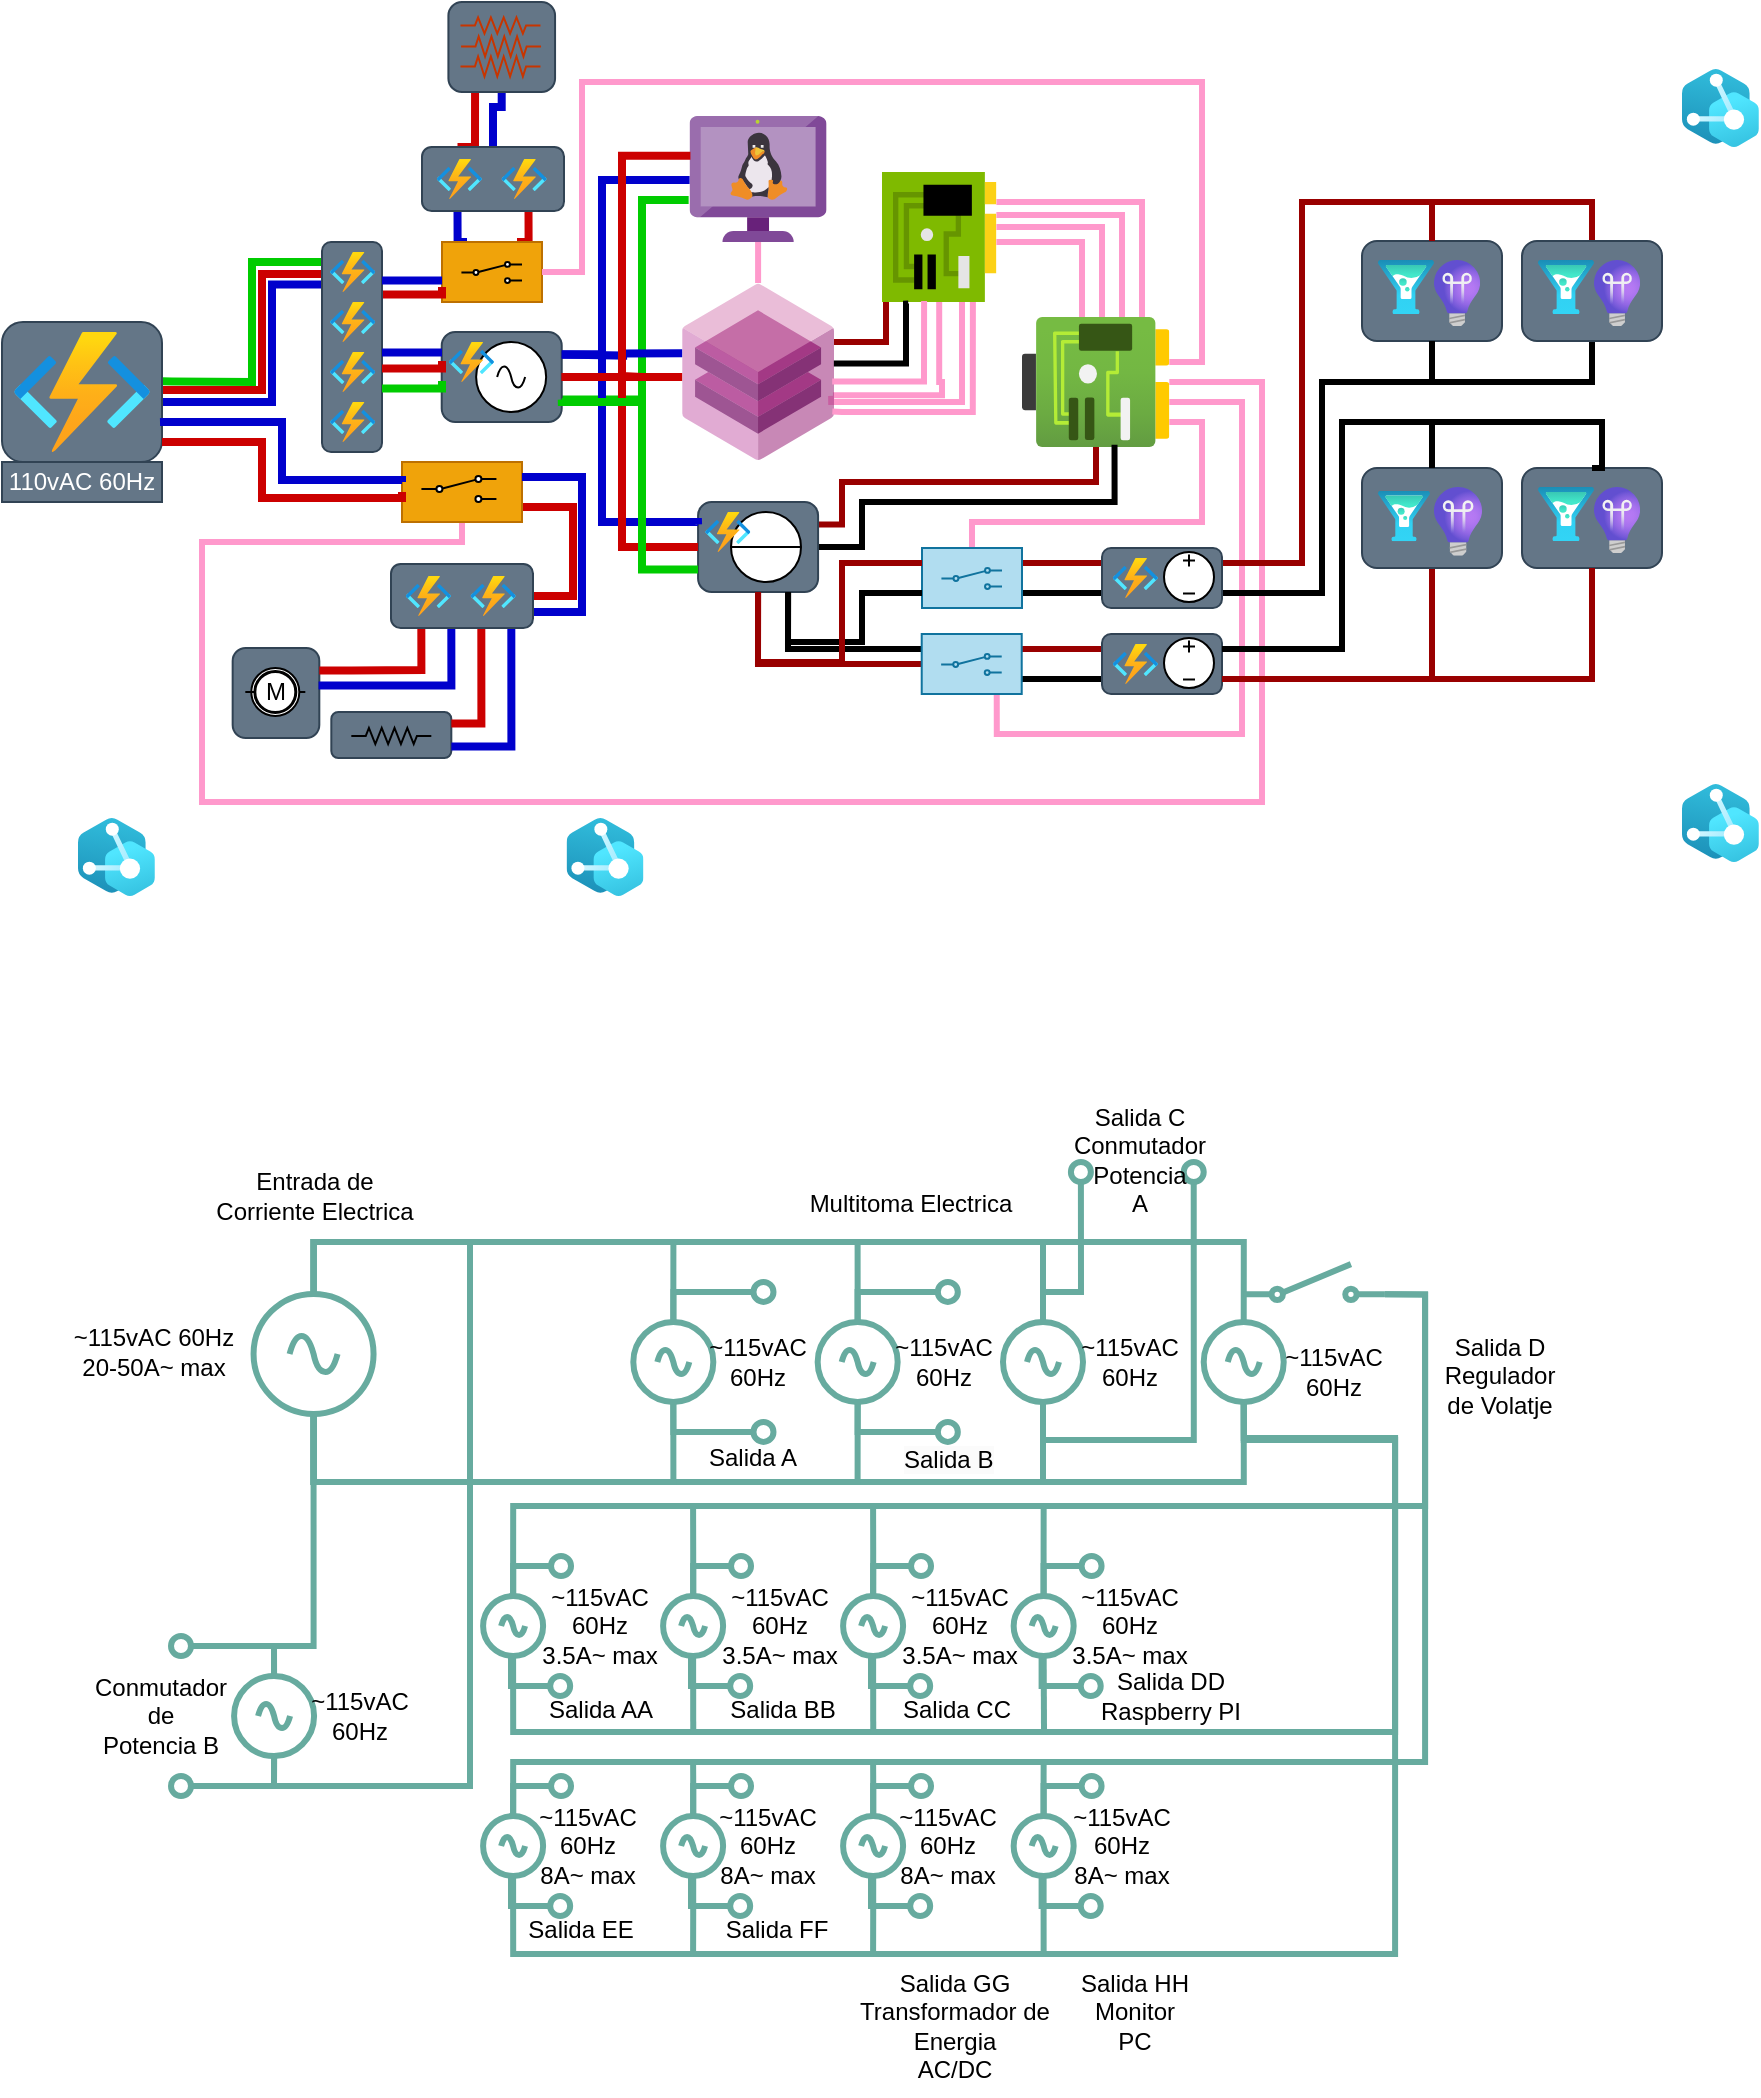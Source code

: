 <mxfile version="20.8.16" type="device"><diagram name="Página-1" id="dRkOR9wV349qCD8iK7tt"><mxGraphModel dx="1594" dy="2127" grid="0" gridSize="10" guides="1" tooltips="1" connect="1" arrows="1" fold="1" page="1" pageScale="1" pageWidth="827" pageHeight="1169" math="0" shadow="0"><root><mxCell id="0"/><mxCell id="1" parent="0"/><mxCell id="8WL19in0UVFkNeJVo93V-125" value="" style="rounded=1;whiteSpace=wrap;html=1;strokeColor=#314354;fontSize=10;fillColor=#647687;fontColor=#ffffff;" parent="1" vertex="1"><mxGeometry x="690" y="-1040.5" width="70" height="50" as="geometry"/></mxCell><mxCell id="8WL19in0UVFkNeJVo93V-34" value="" style="rounded=1;whiteSpace=wrap;html=1;fontSize=10;fillColor=#647687;fontColor=#ffffff;strokeColor=#314354;" parent="1" vertex="1"><mxGeometry x="174.66" y="-805" width="60" height="23" as="geometry"/></mxCell><mxCell id="8WL19in0UVFkNeJVo93V-30" value="" style="rounded=1;whiteSpace=wrap;html=1;fontSize=10;fillColor=#647687;fontColor=#ffffff;strokeColor=#314354;" parent="1" vertex="1"><mxGeometry x="125.33" y="-837" width="43.33" height="45" as="geometry"/></mxCell><mxCell id="8WL19in0UVFkNeJVo93V-79" style="edgeStyle=orthogonalEdgeStyle;rounded=0;orthogonalLoop=1;jettySize=auto;html=1;exitX=0.25;exitY=0;exitDx=0;exitDy=0;entryX=0.25;entryY=1;entryDx=0;entryDy=0;strokeColor=#0000CC;strokeWidth=4;fontSize=10;endArrow=none;endFill=0;" parent="1" source="8WL19in0UVFkNeJVo93V-15" target="8WL19in0UVFkNeJVo93V-65" edge="1"><mxGeometry relative="1" as="geometry"/></mxCell><mxCell id="8WL19in0UVFkNeJVo93V-80" style="edgeStyle=orthogonalEdgeStyle;rounded=0;orthogonalLoop=1;jettySize=auto;html=1;exitX=0.75;exitY=0;exitDx=0;exitDy=0;entryX=0.75;entryY=1;entryDx=0;entryDy=0;strokeColor=#CC0000;strokeWidth=4;fontSize=10;endArrow=none;endFill=0;" parent="1" source="8WL19in0UVFkNeJVo93V-15" target="8WL19in0UVFkNeJVo93V-65" edge="1"><mxGeometry relative="1" as="geometry"/></mxCell><mxCell id="8WL19in0UVFkNeJVo93V-15" value="" style="rounded=0;whiteSpace=wrap;html=1;fillColor=#f0a30a;fontColor=#000000;strokeColor=#BD7000;" parent="1" vertex="1"><mxGeometry x="230" y="-1040" width="50" height="30" as="geometry"/></mxCell><mxCell id="8WL19in0UVFkNeJVo93V-18" style="edgeStyle=orthogonalEdgeStyle;rounded=0;orthogonalLoop=1;jettySize=auto;html=1;exitX=1.002;exitY=0.424;exitDx=0;exitDy=0;entryX=0;entryY=0.095;entryDx=0;entryDy=0;entryPerimeter=0;strokeColor=#00CC00;strokeWidth=4;endArrow=none;endFill=0;exitPerimeter=0;" parent="1" edge="1"><mxGeometry relative="1" as="geometry"><mxPoint x="90.16" y="-970.32" as="sourcePoint"/><mxPoint x="175" y="-1030.025" as="targetPoint"/><Array as="points"><mxPoint x="95" y="-970"/><mxPoint x="135" y="-970"/><mxPoint x="135" y="-1030"/></Array></mxGeometry></mxCell><mxCell id="8WL19in0UVFkNeJVo93V-19" style="edgeStyle=orthogonalEdgeStyle;rounded=0;orthogonalLoop=1;jettySize=auto;html=1;entryX=0.019;entryY=0.174;entryDx=0;entryDy=0;entryPerimeter=0;strokeColor=#CC0000;strokeWidth=4;endArrow=none;endFill=0;" parent="1" edge="1"><mxGeometry relative="1" as="geometry"><mxPoint x="90" y="-966" as="sourcePoint"/><mxPoint x="170.57" y="-1022.73" as="targetPoint"/><Array as="points"><mxPoint x="140" y="-966"/><mxPoint x="140" y="-1024"/><mxPoint x="171" y="-1024"/></Array></mxGeometry></mxCell><mxCell id="8WL19in0UVFkNeJVo93V-20" style="edgeStyle=orthogonalEdgeStyle;rounded=0;orthogonalLoop=1;jettySize=auto;html=1;exitX=1;exitY=0.75;exitDx=0;exitDy=0;entryX=0;entryY=0.25;entryDx=0;entryDy=0;strokeColor=#0000CC;strokeWidth=4;endArrow=none;endFill=0;" parent="1" edge="1"><mxGeometry relative="1" as="geometry"><mxPoint x="85" y="-952.5" as="sourcePoint"/><mxPoint x="170" y="-1018.75" as="targetPoint"/><Array as="points"><mxPoint x="85" y="-960"/><mxPoint x="145" y="-960"/><mxPoint x="145" y="-1019"/></Array></mxGeometry></mxCell><mxCell id="8WL19in0UVFkNeJVo93V-7" value="" style="rounded=1;whiteSpace=wrap;html=1;fillColor=#647687;fontColor=#ffffff;strokeColor=#314354;" parent="1" vertex="1"><mxGeometry x="10" y="-1000" width="80" height="70" as="geometry"/></mxCell><mxCell id="8WL19in0UVFkNeJVo93V-102" style="edgeStyle=orthogonalEdgeStyle;rounded=0;orthogonalLoop=1;jettySize=auto;html=1;strokeColor=#FF99CC;strokeWidth=3;fontSize=10;endArrow=none;endFill=0;" parent="1" source="8WL19in0UVFkNeJVo93V-1" target="8WL19in0UVFkNeJVo93V-4" edge="1"><mxGeometry relative="1" as="geometry"><Array as="points"><mxPoint x="580" y="-1060"/></Array></mxGeometry></mxCell><mxCell id="8WL19in0UVFkNeJVo93V-103" style="edgeStyle=orthogonalEdgeStyle;rounded=0;orthogonalLoop=1;jettySize=auto;html=1;strokeColor=#FF99CC;strokeWidth=3;fontSize=10;endArrow=none;endFill=0;entryX=0.993;entryY=0.63;entryDx=0;entryDy=0;entryPerimeter=0;" parent="1" source="8WL19in0UVFkNeJVo93V-1" target="8WL19in0UVFkNeJVo93V-43" edge="1"><mxGeometry relative="1" as="geometry"><mxPoint x="500" y="-960.0" as="targetPoint"/><Array as="points"><mxPoint x="479" y="-970"/><mxPoint x="480" y="-970"/><mxPoint x="480" y="-963"/></Array></mxGeometry></mxCell><mxCell id="8WL19in0UVFkNeJVo93V-104" style="edgeStyle=orthogonalEdgeStyle;rounded=0;orthogonalLoop=1;jettySize=auto;html=1;entryX=0.981;entryY=0.634;entryDx=0;entryDy=0;entryPerimeter=0;strokeColor=#FF99CC;strokeWidth=3;fontSize=10;endArrow=none;endFill=0;" parent="1" source="8WL19in0UVFkNeJVo93V-1" target="8WL19in0UVFkNeJVo93V-43" edge="1"><mxGeometry relative="1" as="geometry"><Array as="points"><mxPoint x="490" y="-960"/><mxPoint x="425" y="-960"/></Array></mxGeometry></mxCell><mxCell id="8WL19in0UVFkNeJVo93V-1" value="" style="sketch=0;aspect=fixed;html=1;points=[];align=center;image;fontSize=12;image=img/lib/mscae/NetworkInterfaceCard.svg;" parent="1" vertex="1"><mxGeometry x="450" y="-1075" width="57.2" height="65" as="geometry"/></mxCell><mxCell id="8WL19in0UVFkNeJVo93V-109" style="edgeStyle=orthogonalEdgeStyle;rounded=0;orthogonalLoop=1;jettySize=auto;html=1;entryX=1;entryY=0.5;entryDx=0;entryDy=0;strokeColor=#FF99CC;strokeWidth=3;fontSize=10;endArrow=none;endFill=0;" parent="1" source="8WL19in0UVFkNeJVo93V-4" target="8WL19in0UVFkNeJVo93V-15" edge="1"><mxGeometry relative="1" as="geometry"><Array as="points"><mxPoint x="610" y="-980"/><mxPoint x="610" y="-1120"/><mxPoint x="300" y="-1120"/><mxPoint x="300" y="-1025"/></Array></mxGeometry></mxCell><mxCell id="8WL19in0UVFkNeJVo93V-110" style="edgeStyle=orthogonalEdgeStyle;rounded=0;orthogonalLoop=1;jettySize=auto;html=1;strokeColor=#FF99CC;strokeWidth=3;fontSize=10;endArrow=none;endFill=0;" parent="1" source="8WL19in0UVFkNeJVo93V-4" target="8WL19in0UVFkNeJVo93V-54" edge="1"><mxGeometry relative="1" as="geometry"><Array as="points"><mxPoint x="610" y="-950"/><mxPoint x="610" y="-900"/><mxPoint x="495" y="-900"/></Array></mxGeometry></mxCell><mxCell id="8WL19in0UVFkNeJVo93V-111" style="edgeStyle=orthogonalEdgeStyle;rounded=0;orthogonalLoop=1;jettySize=auto;html=1;entryX=0.75;entryY=1;entryDx=0;entryDy=0;strokeColor=#FF99CC;strokeWidth=3;fontSize=10;endArrow=none;endFill=0;" parent="1" source="8WL19in0UVFkNeJVo93V-4" target="8WL19in0UVFkNeJVo93V-56" edge="1"><mxGeometry relative="1" as="geometry"><Array as="points"><mxPoint x="630" y="-960"/><mxPoint x="630" y="-794"/><mxPoint x="507" y="-794"/></Array></mxGeometry></mxCell><mxCell id="8WL19in0UVFkNeJVo93V-113" style="edgeStyle=orthogonalEdgeStyle;rounded=0;orthogonalLoop=1;jettySize=auto;html=1;entryX=0.5;entryY=1;entryDx=0;entryDy=0;strokeColor=#FF99CC;strokeWidth=3;fontSize=10;endArrow=none;endFill=0;" parent="1" source="8WL19in0UVFkNeJVo93V-4" target="8WL19in0UVFkNeJVo93V-21" edge="1"><mxGeometry relative="1" as="geometry"><Array as="points"><mxPoint x="640" y="-970"/><mxPoint x="640" y="-760"/><mxPoint x="110" y="-760"/><mxPoint x="110" y="-890"/><mxPoint x="240" y="-890"/></Array></mxGeometry></mxCell><mxCell id="8WL19in0UVFkNeJVo93V-4" value="" style="aspect=fixed;html=1;points=[];align=center;image;fontSize=12;image=img/lib/azure2/networking/Network_Interfaces.svg;" parent="1" vertex="1"><mxGeometry x="520" y="-1002.5" width="73.66" height="65" as="geometry"/></mxCell><mxCell id="8WL19in0UVFkNeJVo93V-6" value="" style="aspect=fixed;html=1;points=[];align=center;image;fontSize=12;image=img/lib/azure2/compute/Function_Apps.svg;" parent="1" vertex="1"><mxGeometry x="16" y="-995" width="68" height="60" as="geometry"/></mxCell><mxCell id="8WL19in0UVFkNeJVo93V-8" value="110vAC 60Hz" style="rounded=0;whiteSpace=wrap;html=1;fillColor=#647687;fontColor=#ffffff;strokeColor=#314354;" parent="1" vertex="1"><mxGeometry x="10" y="-930" width="80" height="20" as="geometry"/></mxCell><mxCell id="8WL19in0UVFkNeJVo93V-16" style="edgeStyle=orthogonalEdgeStyle;rounded=0;orthogonalLoop=1;jettySize=auto;html=1;exitX=1;exitY=0.25;exitDx=0;exitDy=0;entryX=0;entryY=0.75;entryDx=0;entryDy=0;endArrow=none;endFill=0;strokeWidth=4;fillColor=#e51400;strokeColor=#CC0000;" parent="1" source="8WL19in0UVFkNeJVo93V-9" target="8WL19in0UVFkNeJVo93V-15" edge="1"><mxGeometry relative="1" as="geometry"/></mxCell><mxCell id="8WL19in0UVFkNeJVo93V-9" value="" style="rounded=1;whiteSpace=wrap;html=1;fillColor=#647687;fontColor=#ffffff;strokeColor=#314354;" parent="1" vertex="1"><mxGeometry x="170" y="-1040" width="30" height="105" as="geometry"/></mxCell><mxCell id="8WL19in0UVFkNeJVo93V-10" value="" style="aspect=fixed;html=1;points=[];align=center;image;fontSize=12;image=img/lib/azure2/compute/Function_Apps.svg;" parent="1" vertex="1"><mxGeometry x="174" y="-1035" width="22.67" height="20" as="geometry"/></mxCell><mxCell id="8WL19in0UVFkNeJVo93V-11" value="" style="aspect=fixed;html=1;points=[];align=center;image;fontSize=12;image=img/lib/azure2/compute/Function_Apps.svg;" parent="1" vertex="1"><mxGeometry x="174" y="-1010" width="22.67" height="20" as="geometry"/></mxCell><mxCell id="8WL19in0UVFkNeJVo93V-12" value="" style="aspect=fixed;html=1;points=[];align=center;image;fontSize=12;image=img/lib/azure2/compute/Function_Apps.svg;" parent="1" vertex="1"><mxGeometry x="174" y="-985" width="22.67" height="20" as="geometry"/></mxCell><mxCell id="8WL19in0UVFkNeJVo93V-13" value="" style="aspect=fixed;html=1;points=[];align=center;image;fontSize=12;image=img/lib/azure2/compute/Function_Apps.svg;" parent="1" vertex="1"><mxGeometry x="174" y="-960" width="22.67" height="20" as="geometry"/></mxCell><mxCell id="8WL19in0UVFkNeJVo93V-14" value="" style="shape=mxgraph.electrical.electro-mechanical.twoWaySwitch;aspect=fixed;elSwitchState=2;" parent="1" vertex="1"><mxGeometry x="239.71" y="-1030" width="30.29" height="10.5" as="geometry"/></mxCell><mxCell id="8WL19in0UVFkNeJVo93V-17" style="edgeStyle=orthogonalEdgeStyle;rounded=0;orthogonalLoop=1;jettySize=auto;html=1;exitX=1;exitY=0.25;exitDx=0;exitDy=0;entryX=0;entryY=0.75;entryDx=0;entryDy=0;endArrow=none;endFill=0;strokeWidth=4;fillColor=#e51400;strokeColor=#0000CC;" parent="1" edge="1"><mxGeometry relative="1" as="geometry"><mxPoint x="200" y="-1020.75" as="sourcePoint"/><mxPoint x="230" y="-1020.75" as="targetPoint"/></mxGeometry></mxCell><mxCell id="8WL19in0UVFkNeJVo93V-71" style="edgeStyle=orthogonalEdgeStyle;rounded=0;orthogonalLoop=1;jettySize=auto;html=1;exitX=1;exitY=0.75;exitDx=0;exitDy=0;entryX=1;entryY=0.5;entryDx=0;entryDy=0;strokeColor=#CC0000;strokeWidth=4;fontSize=10;endArrow=none;endFill=0;" parent="1" source="8WL19in0UVFkNeJVo93V-21" target="8WL19in0UVFkNeJVo93V-68" edge="1"><mxGeometry relative="1" as="geometry"/></mxCell><mxCell id="8WL19in0UVFkNeJVo93V-21" value="" style="rounded=0;whiteSpace=wrap;html=1;fillColor=#f0a30a;fontColor=#000000;strokeColor=#BD7000;" parent="1" vertex="1"><mxGeometry x="210" y="-930" width="60" height="30" as="geometry"/></mxCell><mxCell id="8WL19in0UVFkNeJVo93V-22" value="" style="shape=mxgraph.electrical.electro-mechanical.twoWaySwitch;aspect=fixed;elSwitchState=2;" parent="1" vertex="1"><mxGeometry x="219.71" y="-923" width="37.5" height="13" as="geometry"/></mxCell><mxCell id="8WL19in0UVFkNeJVo93V-23" style="edgeStyle=orthogonalEdgeStyle;rounded=0;orthogonalLoop=1;jettySize=auto;html=1;exitX=1.012;exitY=0.686;exitDx=0;exitDy=0;strokeColor=#0000CC;strokeWidth=4;endArrow=none;endFill=0;exitPerimeter=0;" parent="1" source="8WL19in0UVFkNeJVo93V-7" edge="1"><mxGeometry relative="1" as="geometry"><mxPoint x="95" y="-942.5" as="sourcePoint"/><mxPoint x="210" y="-920" as="targetPoint"/><Array as="points"><mxPoint x="91" y="-950"/><mxPoint x="150" y="-950"/><mxPoint x="150" y="-921"/><mxPoint x="210" y="-921"/></Array></mxGeometry></mxCell><mxCell id="8WL19in0UVFkNeJVo93V-24" style="edgeStyle=orthogonalEdgeStyle;rounded=0;orthogonalLoop=1;jettySize=auto;html=1;entryX=0;entryY=0.5;entryDx=0;entryDy=0;strokeColor=#CC0000;strokeWidth=4;endArrow=none;endFill=0;" parent="1" target="8WL19in0UVFkNeJVo93V-21" edge="1"><mxGeometry relative="1" as="geometry"><mxPoint x="90" y="-940" as="sourcePoint"/><mxPoint x="180.57" y="-908.73" as="targetPoint"/><Array as="points"><mxPoint x="90" y="-940"/><mxPoint x="140" y="-940"/><mxPoint x="140" y="-912"/></Array></mxGeometry></mxCell><mxCell id="8WL19in0UVFkNeJVo93V-27" value="" style="verticalLabelPosition=bottom;shadow=0;dashed=0;align=center;html=1;verticalAlign=top;shape=mxgraph.electrical.rot_mech.synchro;rotation=90;" parent="1" vertex="1"><mxGeometry x="134.66" y="-830" width="24" height="30" as="geometry"/></mxCell><mxCell id="8WL19in0UVFkNeJVo93V-28" value="M" style="ellipse;whiteSpace=wrap;html=1;aspect=fixed;" parent="1" vertex="1"><mxGeometry x="136.66" y="-825" width="20" height="20" as="geometry"/></mxCell><mxCell id="8WL19in0UVFkNeJVo93V-31" style="edgeStyle=orthogonalEdgeStyle;rounded=0;orthogonalLoop=1;jettySize=auto;html=1;entryX=0.25;entryY=1;entryDx=0;entryDy=0;strokeColor=#CC0000;strokeWidth=4;endArrow=none;endFill=0;exitX=1;exitY=0.25;exitDx=0;exitDy=0;" parent="1" source="8WL19in0UVFkNeJVo93V-30" edge="1"><mxGeometry relative="1" as="geometry"><mxPoint x="136.66" y="-833" as="sourcePoint"/><mxPoint x="219.66" y="-847" as="targetPoint"/><Array as="points"><mxPoint x="184.66" y="-826"/><mxPoint x="219.66" y="-826"/></Array></mxGeometry></mxCell><mxCell id="8WL19in0UVFkNeJVo93V-32" style="edgeStyle=orthogonalEdgeStyle;rounded=0;orthogonalLoop=1;jettySize=auto;html=1;strokeColor=#0000CC;strokeWidth=4;endArrow=none;endFill=0;exitX=0.991;exitY=0.417;exitDx=0;exitDy=0;entryX=0.5;entryY=1;entryDx=0;entryDy=0;exitPerimeter=0;" parent="1" source="8WL19in0UVFkNeJVo93V-30" edge="1"><mxGeometry relative="1" as="geometry"><mxPoint x="174.66" y="-807" as="sourcePoint"/><mxPoint x="234.66" y="-847" as="targetPoint"/><Array as="points"><mxPoint x="234.66" y="-818"/></Array></mxGeometry></mxCell><mxCell id="8WL19in0UVFkNeJVo93V-33" value="" style="pointerEvents=1;verticalLabelPosition=bottom;shadow=0;dashed=0;align=center;html=1;verticalAlign=top;shape=mxgraph.electrical.resistors.resistor_2;fontSize=10;" parent="1" vertex="1"><mxGeometry x="184.66" y="-797" width="40" height="8" as="geometry"/></mxCell><mxCell id="8WL19in0UVFkNeJVo93V-35" style="edgeStyle=orthogonalEdgeStyle;rounded=0;orthogonalLoop=1;jettySize=auto;html=1;strokeColor=#0000CC;strokeWidth=4;endArrow=none;endFill=0;entryX=1;entryY=1;entryDx=0;entryDy=0;exitX=1;exitY=0.75;exitDx=0;exitDy=0;" parent="1" source="8WL19in0UVFkNeJVo93V-34" edge="1"><mxGeometry relative="1" as="geometry"><mxPoint x="251.87" y="-782" as="sourcePoint"/><mxPoint x="264.66" y="-847" as="targetPoint"/><Array as="points"><mxPoint x="264.66" y="-788"/></Array></mxGeometry></mxCell><mxCell id="8WL19in0UVFkNeJVo93V-36" style="edgeStyle=orthogonalEdgeStyle;rounded=0;orthogonalLoop=1;jettySize=auto;html=1;entryX=0.75;entryY=1;entryDx=0;entryDy=0;strokeColor=#CC0000;strokeWidth=4;endArrow=none;endFill=0;exitX=1;exitY=0.25;exitDx=0;exitDy=0;" parent="1" source="8WL19in0UVFkNeJVo93V-34" edge="1"><mxGeometry relative="1" as="geometry"><mxPoint x="289.66" y="-815.75" as="sourcePoint"/><mxPoint x="249.66" y="-847" as="targetPoint"/><Array as="points"><mxPoint x="249.66" y="-799"/></Array></mxGeometry></mxCell><mxCell id="8WL19in0UVFkNeJVo93V-84" style="edgeStyle=orthogonalEdgeStyle;rounded=0;orthogonalLoop=1;jettySize=auto;html=1;exitX=1;exitY=0.75;exitDx=0;exitDy=0;entryX=-0.007;entryY=0.666;entryDx=0;entryDy=0;entryPerimeter=0;strokeColor=#00CC00;strokeWidth=4;fontSize=10;endArrow=none;endFill=0;" parent="1" source="8WL19in0UVFkNeJVo93V-39" target="8WL19in0UVFkNeJVo93V-42" edge="1"><mxGeometry relative="1" as="geometry"><Array as="points"><mxPoint x="330" y="-961"/><mxPoint x="330" y="-1061"/></Array></mxGeometry></mxCell><mxCell id="8WL19in0UVFkNeJVo93V-39" value="" style="rounded=1;whiteSpace=wrap;html=1;fillColor=#647687;fontColor=#ffffff;strokeColor=#314354;" parent="1" vertex="1"><mxGeometry x="229.86" y="-995" width="60" height="45" as="geometry"/></mxCell><mxCell id="8WL19in0UVFkNeJVo93V-37" value="" style="pointerEvents=1;verticalLabelPosition=bottom;shadow=0;dashed=0;align=center;html=1;verticalAlign=top;shape=mxgraph.electrical.signal_sources.source;aspect=fixed;points=[[0.5,0,0],[1,0.5,0],[0.5,1,0],[0,0.5,0]];elSignalType=ac;fontSize=10;" parent="1" vertex="1"><mxGeometry x="247.07" y="-990" width="35" height="35" as="geometry"/></mxCell><mxCell id="8WL19in0UVFkNeJVo93V-38" value="" style="aspect=fixed;html=1;points=[];align=center;image;fontSize=12;image=img/lib/azure2/compute/Function_Apps.svg;" parent="1" vertex="1"><mxGeometry x="233.38" y="-990" width="22.66" height="20" as="geometry"/></mxCell><mxCell id="8WL19in0UVFkNeJVo93V-40" style="edgeStyle=orthogonalEdgeStyle;rounded=0;orthogonalLoop=1;jettySize=auto;html=1;exitX=1;exitY=0.25;exitDx=0;exitDy=0;entryX=0;entryY=0.75;entryDx=0;entryDy=0;endArrow=none;endFill=0;strokeWidth=4;fillColor=#e51400;strokeColor=#0000CC;" parent="1" edge="1"><mxGeometry relative="1" as="geometry"><mxPoint x="200" y="-984.75" as="sourcePoint"/><mxPoint x="230" y="-984.75" as="targetPoint"/></mxGeometry></mxCell><mxCell id="8WL19in0UVFkNeJVo93V-41" style="edgeStyle=orthogonalEdgeStyle;rounded=0;orthogonalLoop=1;jettySize=auto;html=1;exitX=1;exitY=0.25;exitDx=0;exitDy=0;entryX=0;entryY=0.75;entryDx=0;entryDy=0;endArrow=none;endFill=0;strokeWidth=4;fillColor=#e51400;strokeColor=#CC0000;" parent="1" edge="1"><mxGeometry relative="1" as="geometry"><mxPoint x="200" y="-976.75" as="sourcePoint"/><mxPoint x="230" y="-980.5" as="targetPoint"/></mxGeometry></mxCell><mxCell id="8WL19in0UVFkNeJVo93V-42" value="" style="sketch=0;aspect=fixed;html=1;points=[];align=center;image;fontSize=12;image=img/lib/mscae/VM_Linux_Non_Azure.svg;" parent="1" vertex="1"><mxGeometry x="353.8" y="-1103" width="68.48" height="63" as="geometry"/></mxCell><mxCell id="8WL19in0UVFkNeJVo93V-114" style="edgeStyle=orthogonalEdgeStyle;rounded=0;orthogonalLoop=1;jettySize=auto;html=1;strokeColor=#FF99CC;strokeWidth=3;fontSize=10;endArrow=none;endFill=0;" parent="1" source="8WL19in0UVFkNeJVo93V-43" target="8WL19in0UVFkNeJVo93V-42" edge="1"><mxGeometry relative="1" as="geometry"/></mxCell><mxCell id="8WL19in0UVFkNeJVo93V-43" value="" style="aspect=fixed;html=1;points=[];align=center;image;fontSize=12;image=img/lib/azure2/other/Reserved_Capacity_Groups.svg;" parent="1" vertex="1"><mxGeometry x="350.08" y="-1019.5" width="75.92" height="89" as="geometry"/></mxCell><mxCell id="8WL19in0UVFkNeJVo93V-86" style="edgeStyle=orthogonalEdgeStyle;rounded=0;orthogonalLoop=1;jettySize=auto;html=1;exitX=1;exitY=0.25;exitDx=0;exitDy=0;strokeColor=#990000;strokeWidth=3;fontSize=10;endArrow=none;endFill=0;" parent="1" source="8WL19in0UVFkNeJVo93V-44" target="8WL19in0UVFkNeJVo93V-4" edge="1"><mxGeometry relative="1" as="geometry"><Array as="points"><mxPoint x="430" y="-899"/><mxPoint x="430" y="-920"/><mxPoint x="557" y="-920"/></Array></mxGeometry></mxCell><mxCell id="8WL19in0UVFkNeJVo93V-87" style="edgeStyle=orthogonalEdgeStyle;rounded=0;orthogonalLoop=1;jettySize=auto;html=1;exitX=1;exitY=0.5;exitDx=0;exitDy=0;entryX=0.628;entryY=0.983;entryDx=0;entryDy=0;strokeColor=#000000;strokeWidth=3;fontSize=10;endArrow=none;endFill=0;entryPerimeter=0;" parent="1" source="8WL19in0UVFkNeJVo93V-44" target="8WL19in0UVFkNeJVo93V-4" edge="1"><mxGeometry relative="1" as="geometry"><Array as="points"><mxPoint x="440" y="-887"/><mxPoint x="440" y="-910"/><mxPoint x="566" y="-910"/></Array></mxGeometry></mxCell><mxCell id="8WL19in0UVFkNeJVo93V-88" style="edgeStyle=orthogonalEdgeStyle;rounded=0;orthogonalLoop=1;jettySize=auto;html=1;exitX=0.75;exitY=1;exitDx=0;exitDy=0;entryX=0;entryY=0.25;entryDx=0;entryDy=0;strokeColor=#000000;strokeWidth=3;fontSize=10;endArrow=none;endFill=0;" parent="1" source="8WL19in0UVFkNeJVo93V-44" target="8WL19in0UVFkNeJVo93V-56" edge="1"><mxGeometry relative="1" as="geometry"/></mxCell><mxCell id="8WL19in0UVFkNeJVo93V-89" style="edgeStyle=orthogonalEdgeStyle;rounded=0;orthogonalLoop=1;jettySize=auto;html=1;exitX=0.5;exitY=1;exitDx=0;exitDy=0;entryX=0;entryY=0.5;entryDx=0;entryDy=0;strokeColor=#990000;strokeWidth=3;fontSize=10;endArrow=none;endFill=0;" parent="1" source="8WL19in0UVFkNeJVo93V-44" target="8WL19in0UVFkNeJVo93V-56" edge="1"><mxGeometry relative="1" as="geometry"/></mxCell><mxCell id="8WL19in0UVFkNeJVo93V-44" value="" style="rounded=1;whiteSpace=wrap;html=1;fillColor=#647687;fontColor=#ffffff;strokeColor=#314354;" parent="1" vertex="1"><mxGeometry x="358.04" y="-910" width="60" height="45" as="geometry"/></mxCell><mxCell id="8WL19in0UVFkNeJVo93V-47" value="" style="pointerEvents=1;verticalLabelPosition=bottom;shadow=0;dashed=0;align=center;html=1;verticalAlign=top;shape=mxgraph.electrical.signal_sources.source;aspect=fixed;points=[[0.5,0,0],[1,0.5,0],[0.5,1,0],[0,0.5,0]];elSignalType=ideal;fontSize=10;" parent="1" vertex="1"><mxGeometry x="374.5" y="-905" width="35" height="35" as="geometry"/></mxCell><mxCell id="8WL19in0UVFkNeJVo93V-46" value="" style="aspect=fixed;html=1;points=[];align=center;image;fontSize=12;image=img/lib/azure2/compute/Function_Apps.svg;" parent="1" vertex="1"><mxGeometry x="361.56" y="-905" width="22.66" height="20" as="geometry"/></mxCell><mxCell id="8WL19in0UVFkNeJVo93V-48" style="edgeStyle=orthogonalEdgeStyle;rounded=0;orthogonalLoop=1;jettySize=auto;html=1;exitX=1;exitY=0.25;exitDx=0;exitDy=0;entryX=0;entryY=0.395;entryDx=0;entryDy=0;endArrow=none;endFill=0;strokeWidth=4;fillColor=#e51400;strokeColor=#0000CC;entryPerimeter=0;" parent="1" target="8WL19in0UVFkNeJVo93V-43" edge="1"><mxGeometry relative="1" as="geometry"><mxPoint x="290" y="-983.75" as="sourcePoint"/><mxPoint x="320" y="-983.75" as="targetPoint"/></mxGeometry></mxCell><mxCell id="8WL19in0UVFkNeJVo93V-49" style="edgeStyle=orthogonalEdgeStyle;rounded=0;orthogonalLoop=1;jettySize=auto;html=1;exitX=1;exitY=0.5;exitDx=0;exitDy=0;endArrow=none;endFill=0;strokeWidth=4;fillColor=#e51400;strokeColor=#CC0000;" parent="1" source="8WL19in0UVFkNeJVo93V-39" target="8WL19in0UVFkNeJVo93V-43" edge="1"><mxGeometry relative="1" as="geometry"><mxPoint x="210" y="-966.75" as="sourcePoint"/><mxPoint x="240" y="-970.5" as="targetPoint"/><Array as="points"><mxPoint x="320" y="-973"/><mxPoint x="320" y="-973"/></Array></mxGeometry></mxCell><mxCell id="8WL19in0UVFkNeJVo93V-50" style="edgeStyle=orthogonalEdgeStyle;rounded=0;orthogonalLoop=1;jettySize=auto;html=1;exitX=1;exitY=0.25;exitDx=0;exitDy=0;endArrow=none;endFill=0;strokeWidth=4;fillColor=#e51400;strokeColor=#0000CC;" parent="1" source="8WL19in0UVFkNeJVo93V-39" target="8WL19in0UVFkNeJVo93V-42" edge="1"><mxGeometry relative="1" as="geometry"><mxPoint x="300" y="-973.75" as="sourcePoint"/><mxPoint x="360.08" y="-974.345" as="targetPoint"/><Array as="points"><mxPoint x="310" y="-984"/><mxPoint x="310" y="-1071"/></Array></mxGeometry></mxCell><mxCell id="8WL19in0UVFkNeJVo93V-51" style="edgeStyle=orthogonalEdgeStyle;rounded=0;orthogonalLoop=1;jettySize=auto;html=1;exitX=1;exitY=0.5;exitDx=0;exitDy=0;endArrow=none;endFill=0;strokeWidth=4;fillColor=#e51400;strokeColor=#CC0000;entryX=0.006;entryY=0.316;entryDx=0;entryDy=0;entryPerimeter=0;" parent="1" source="8WL19in0UVFkNeJVo93V-39" target="8WL19in0UVFkNeJVo93V-42" edge="1"><mxGeometry relative="1" as="geometry"><mxPoint x="299.86" y="-962.5" as="sourcePoint"/><mxPoint x="360.08" y="-962.514" as="targetPoint"/><Array as="points"><mxPoint x="330" y="-973"/><mxPoint x="320" y="-973"/><mxPoint x="320" y="-1083"/></Array></mxGeometry></mxCell><mxCell id="8WL19in0UVFkNeJVo93V-52" style="edgeStyle=orthogonalEdgeStyle;rounded=0;orthogonalLoop=1;jettySize=auto;html=1;exitX=1;exitY=0.25;exitDx=0;exitDy=0;endArrow=none;endFill=0;strokeWidth=4;fillColor=#e51400;strokeColor=#0000CC;entryX=0;entryY=0.25;entryDx=0;entryDy=0;" parent="1" source="8WL19in0UVFkNeJVo93V-39" target="8WL19in0UVFkNeJVo93V-44" edge="1"><mxGeometry relative="1" as="geometry"><mxPoint x="299.86" y="-973.75" as="sourcePoint"/><mxPoint x="363.8" y="-1060.971" as="targetPoint"/><Array as="points"><mxPoint x="310" y="-984"/><mxPoint x="310" y="-900"/><mxPoint x="358" y="-900"/></Array></mxGeometry></mxCell><mxCell id="8WL19in0UVFkNeJVo93V-53" style="edgeStyle=orthogonalEdgeStyle;rounded=0;orthogonalLoop=1;jettySize=auto;html=1;exitX=1;exitY=0.5;exitDx=0;exitDy=0;endArrow=none;endFill=0;strokeWidth=4;fillColor=#e51400;strokeColor=#CC0000;entryX=0;entryY=0.5;entryDx=0;entryDy=0;" parent="1" source="8WL19in0UVFkNeJVo93V-39" target="8WL19in0UVFkNeJVo93V-44" edge="1"><mxGeometry relative="1" as="geometry"><mxPoint x="299.86" y="-962.5" as="sourcePoint"/><mxPoint x="360.08" y="-962.514" as="targetPoint"/><Array as="points"><mxPoint x="320" y="-973"/><mxPoint x="320" y="-887"/></Array></mxGeometry></mxCell><mxCell id="8WL19in0UVFkNeJVo93V-90" style="edgeStyle=orthogonalEdgeStyle;rounded=0;orthogonalLoop=1;jettySize=auto;html=1;exitX=1;exitY=0.25;exitDx=0;exitDy=0;entryX=0;entryY=0.25;entryDx=0;entryDy=0;strokeColor=#990000;strokeWidth=3;fontSize=10;endArrow=none;endFill=0;" parent="1" source="8WL19in0UVFkNeJVo93V-54" target="8WL19in0UVFkNeJVo93V-58" edge="1"><mxGeometry relative="1" as="geometry"/></mxCell><mxCell id="8WL19in0UVFkNeJVo93V-91" style="edgeStyle=orthogonalEdgeStyle;rounded=0;orthogonalLoop=1;jettySize=auto;html=1;exitX=1;exitY=0.75;exitDx=0;exitDy=0;entryX=0;entryY=0.75;entryDx=0;entryDy=0;strokeColor=#000000;strokeWidth=3;fontSize=10;endArrow=none;endFill=0;" parent="1" source="8WL19in0UVFkNeJVo93V-54" target="8WL19in0UVFkNeJVo93V-58" edge="1"><mxGeometry relative="1" as="geometry"/></mxCell><mxCell id="8WL19in0UVFkNeJVo93V-54" value="" style="rounded=0;whiteSpace=wrap;html=1;fillColor=#b1ddf0;strokeColor=#10739e;" parent="1" vertex="1"><mxGeometry x="470" y="-887" width="50" height="30" as="geometry"/></mxCell><mxCell id="8WL19in0UVFkNeJVo93V-55" value="" style="shape=mxgraph.electrical.electro-mechanical.twoWaySwitch;aspect=fixed;elSwitchState=2;fillColor=#b1ddf0;strokeColor=#10739e;" parent="1" vertex="1"><mxGeometry x="479.71" y="-877" width="30.29" height="10.5" as="geometry"/></mxCell><mxCell id="8WL19in0UVFkNeJVo93V-92" style="edgeStyle=orthogonalEdgeStyle;rounded=0;orthogonalLoop=1;jettySize=auto;html=1;exitX=1;exitY=0.25;exitDx=0;exitDy=0;entryX=0;entryY=0.25;entryDx=0;entryDy=0;strokeColor=#990000;strokeWidth=3;fontSize=10;endArrow=none;endFill=0;" parent="1" source="8WL19in0UVFkNeJVo93V-56" target="8WL19in0UVFkNeJVo93V-62" edge="1"><mxGeometry relative="1" as="geometry"/></mxCell><mxCell id="8WL19in0UVFkNeJVo93V-93" style="edgeStyle=orthogonalEdgeStyle;rounded=0;orthogonalLoop=1;jettySize=auto;html=1;exitX=1;exitY=0.75;exitDx=0;exitDy=0;entryX=0;entryY=0.75;entryDx=0;entryDy=0;strokeColor=#000000;strokeWidth=3;fontSize=10;endArrow=none;endFill=0;" parent="1" source="8WL19in0UVFkNeJVo93V-56" target="8WL19in0UVFkNeJVo93V-62" edge="1"><mxGeometry relative="1" as="geometry"/></mxCell><mxCell id="8WL19in0UVFkNeJVo93V-56" value="" style="rounded=0;whiteSpace=wrap;html=1;fillColor=#b1ddf0;strokeColor=#10739e;" parent="1" vertex="1"><mxGeometry x="469.86" y="-844" width="50" height="30" as="geometry"/></mxCell><mxCell id="8WL19in0UVFkNeJVo93V-57" value="" style="shape=mxgraph.electrical.electro-mechanical.twoWaySwitch;aspect=fixed;elSwitchState=2;fillColor=#b1ddf0;strokeColor=#10739e;" parent="1" vertex="1"><mxGeometry x="479.57" y="-834" width="30.29" height="10.5" as="geometry"/></mxCell><mxCell id="8WL19in0UVFkNeJVo93V-135" style="edgeStyle=orthogonalEdgeStyle;rounded=0;orthogonalLoop=1;jettySize=auto;html=1;entryX=0.5;entryY=0;entryDx=0;entryDy=0;strokeColor=#990000;strokeWidth=3;fontSize=10;endArrow=none;endFill=0;exitX=1;exitY=0.25;exitDx=0;exitDy=0;" parent="1" source="8WL19in0UVFkNeJVo93V-58" target="8WL19in0UVFkNeJVo93V-125" edge="1"><mxGeometry relative="1" as="geometry"><Array as="points"><mxPoint x="660" y="-879"/><mxPoint x="660" y="-1060"/><mxPoint x="725" y="-1060"/></Array></mxGeometry></mxCell><mxCell id="8WL19in0UVFkNeJVo93V-137" style="edgeStyle=orthogonalEdgeStyle;rounded=0;orthogonalLoop=1;jettySize=auto;html=1;exitX=1;exitY=0.25;exitDx=0;exitDy=0;entryX=0.5;entryY=0;entryDx=0;entryDy=0;strokeColor=#990000;strokeWidth=3;fontSize=10;endArrow=none;endFill=0;" parent="1" source="8WL19in0UVFkNeJVo93V-58" target="8WL19in0UVFkNeJVo93V-126" edge="1"><mxGeometry relative="1" as="geometry"><Array as="points"><mxPoint x="660" y="-879"/><mxPoint x="660" y="-1060"/><mxPoint x="805" y="-1060"/></Array></mxGeometry></mxCell><mxCell id="8WL19in0UVFkNeJVo93V-138" style="edgeStyle=orthogonalEdgeStyle;rounded=0;orthogonalLoop=1;jettySize=auto;html=1;exitX=1;exitY=0.75;exitDx=0;exitDy=0;entryX=0.5;entryY=1;entryDx=0;entryDy=0;strokeColor=#000000;strokeWidth=3;fontSize=10;endArrow=none;endFill=0;" parent="1" source="8WL19in0UVFkNeJVo93V-58" target="8WL19in0UVFkNeJVo93V-125" edge="1"><mxGeometry relative="1" as="geometry"><Array as="points"><mxPoint x="670" y="-864"/><mxPoint x="670" y="-970"/><mxPoint x="725" y="-970"/></Array></mxGeometry></mxCell><mxCell id="8WL19in0UVFkNeJVo93V-139" style="edgeStyle=orthogonalEdgeStyle;rounded=0;orthogonalLoop=1;jettySize=auto;html=1;exitX=1;exitY=0.75;exitDx=0;exitDy=0;strokeColor=#000000;strokeWidth=3;fontSize=10;endArrow=none;endFill=0;" parent="1" source="8WL19in0UVFkNeJVo93V-58" target="8WL19in0UVFkNeJVo93V-126" edge="1"><mxGeometry relative="1" as="geometry"><Array as="points"><mxPoint x="670" y="-864"/><mxPoint x="670" y="-970"/><mxPoint x="805" y="-970"/></Array></mxGeometry></mxCell><mxCell id="8WL19in0UVFkNeJVo93V-58" value="" style="rounded=1;whiteSpace=wrap;html=1;fillColor=#647687;fontColor=#ffffff;strokeColor=#314354;" parent="1" vertex="1"><mxGeometry x="560" y="-887" width="60" height="30" as="geometry"/></mxCell><mxCell id="8WL19in0UVFkNeJVo93V-60" value="" style="aspect=fixed;html=1;points=[];align=center;image;fontSize=12;image=img/lib/azure2/compute/Function_Apps.svg;" parent="1" vertex="1"><mxGeometry x="565.34" y="-882" width="22.66" height="20" as="geometry"/></mxCell><mxCell id="8WL19in0UVFkNeJVo93V-61" value="" style="pointerEvents=1;verticalLabelPosition=bottom;shadow=0;dashed=0;align=center;html=1;verticalAlign=top;shape=mxgraph.electrical.signal_sources.source;aspect=fixed;points=[[0.5,0,0],[1,0.5,0],[0.5,1,0],[0,0.5,0]];elSignalType=dc3;fontSize=10;" parent="1" vertex="1"><mxGeometry x="591" y="-885" width="25" height="25" as="geometry"/></mxCell><mxCell id="8WL19in0UVFkNeJVo93V-136" style="edgeStyle=orthogonalEdgeStyle;rounded=0;orthogonalLoop=1;jettySize=auto;html=1;entryX=0.5;entryY=1;entryDx=0;entryDy=0;strokeColor=#990000;strokeWidth=3;fontSize=10;endArrow=none;endFill=0;exitX=1;exitY=0.75;exitDx=0;exitDy=0;" parent="1" source="8WL19in0UVFkNeJVo93V-62" target="8WL19in0UVFkNeJVo93V-129" edge="1"><mxGeometry relative="1" as="geometry"/></mxCell><mxCell id="8WL19in0UVFkNeJVo93V-62" value="" style="rounded=1;whiteSpace=wrap;html=1;fillColor=#647687;fontColor=#ffffff;strokeColor=#314354;" parent="1" vertex="1"><mxGeometry x="560" y="-844" width="60" height="30" as="geometry"/></mxCell><mxCell id="8WL19in0UVFkNeJVo93V-63" value="" style="aspect=fixed;html=1;points=[];align=center;image;fontSize=12;image=img/lib/azure2/compute/Function_Apps.svg;" parent="1" vertex="1"><mxGeometry x="565.34" y="-839" width="22.66" height="20" as="geometry"/></mxCell><mxCell id="8WL19in0UVFkNeJVo93V-64" value="" style="pointerEvents=1;verticalLabelPosition=bottom;shadow=0;dashed=0;align=center;html=1;verticalAlign=top;shape=mxgraph.electrical.signal_sources.source;aspect=fixed;points=[[0.5,0,0],[1,0.5,0],[0.5,1,0],[0,0.5,0]];elSignalType=dc3;fontSize=10;" parent="1" vertex="1"><mxGeometry x="591" y="-842" width="25" height="25" as="geometry"/></mxCell><mxCell id="8WL19in0UVFkNeJVo93V-81" style="edgeStyle=orthogonalEdgeStyle;rounded=0;orthogonalLoop=1;jettySize=auto;html=1;exitX=0.25;exitY=0;exitDx=0;exitDy=0;entryX=0.25;entryY=1;entryDx=0;entryDy=0;strokeColor=#CC0000;strokeWidth=4;fontSize=10;endArrow=none;endFill=0;" parent="1" source="8WL19in0UVFkNeJVo93V-65" target="8WL19in0UVFkNeJVo93V-73" edge="1"><mxGeometry relative="1" as="geometry"><Array as="points"><mxPoint x="246" y="-1087"/></Array></mxGeometry></mxCell><mxCell id="8WL19in0UVFkNeJVo93V-82" style="edgeStyle=orthogonalEdgeStyle;rounded=0;orthogonalLoop=1;jettySize=auto;html=1;exitX=0.5;exitY=0;exitDx=0;exitDy=0;strokeColor=#0000CC;strokeWidth=4;fontSize=10;endArrow=none;endFill=0;" parent="1" source="8WL19in0UVFkNeJVo93V-65" target="8WL19in0UVFkNeJVo93V-73" edge="1"><mxGeometry relative="1" as="geometry"/></mxCell><mxCell id="8WL19in0UVFkNeJVo93V-65" value="" style="rounded=1;whiteSpace=wrap;html=1;fontSize=10;fillColor=#647687;strokeColor=#314354;fontColor=#ffffff;" parent="1" vertex="1"><mxGeometry x="220" y="-1087.5" width="71" height="32" as="geometry"/></mxCell><mxCell id="8WL19in0UVFkNeJVo93V-66" value="" style="aspect=fixed;html=1;points=[];align=center;image;fontSize=12;image=img/lib/azure2/compute/Function_Apps.svg;" parent="1" vertex="1"><mxGeometry x="259.71" y="-1081.5" width="22.67" height="20" as="geometry"/></mxCell><mxCell id="8WL19in0UVFkNeJVo93V-67" value="" style="aspect=fixed;html=1;points=[];align=center;image;fontSize=12;image=img/lib/azure2/compute/Function_Apps.svg;" parent="1" vertex="1"><mxGeometry x="227.33" y="-1081.5" width="22.67" height="20" as="geometry"/></mxCell><mxCell id="8WL19in0UVFkNeJVo93V-72" style="edgeStyle=orthogonalEdgeStyle;rounded=0;orthogonalLoop=1;jettySize=auto;html=1;exitX=1;exitY=0.75;exitDx=0;exitDy=0;entryX=1;entryY=0.25;entryDx=0;entryDy=0;strokeColor=#0000CC;strokeWidth=4;fontSize=10;endArrow=none;endFill=0;" parent="1" source="8WL19in0UVFkNeJVo93V-68" target="8WL19in0UVFkNeJVo93V-21" edge="1"><mxGeometry relative="1" as="geometry"><Array as="points"><mxPoint x="300" y="-855"/><mxPoint x="300" y="-923"/></Array></mxGeometry></mxCell><mxCell id="8WL19in0UVFkNeJVo93V-68" value="" style="rounded=1;whiteSpace=wrap;html=1;fontSize=10;fillColor=#647687;strokeColor=#314354;fontColor=#ffffff;" parent="1" vertex="1"><mxGeometry x="204.5" y="-879" width="71" height="32" as="geometry"/></mxCell><mxCell id="8WL19in0UVFkNeJVo93V-69" value="" style="aspect=fixed;html=1;points=[];align=center;image;fontSize=12;image=img/lib/azure2/compute/Function_Apps.svg;" parent="1" vertex="1"><mxGeometry x="244.21" y="-873" width="22.67" height="20" as="geometry"/></mxCell><mxCell id="8WL19in0UVFkNeJVo93V-70" value="" style="aspect=fixed;html=1;points=[];align=center;image;fontSize=12;image=img/lib/azure2/compute/Function_Apps.svg;" parent="1" vertex="1"><mxGeometry x="211.83" y="-873" width="22.67" height="20" as="geometry"/></mxCell><mxCell id="8WL19in0UVFkNeJVo93V-73" value="" style="rounded=1;whiteSpace=wrap;html=1;fontSize=10;fillColor=#647687;fontColor=#ffffff;strokeColor=#314354;" parent="1" vertex="1"><mxGeometry x="233.2" y="-1160" width="53.33" height="45" as="geometry"/></mxCell><mxCell id="8WL19in0UVFkNeJVo93V-76" value="" style="pointerEvents=1;verticalLabelPosition=bottom;shadow=0;dashed=0;align=center;html=1;verticalAlign=top;shape=mxgraph.electrical.resistors.resistor_2;fontSize=10;fillColor=#fa6800;fontColor=#000000;strokeColor=#C73500;" parent="1" vertex="1"><mxGeometry x="239.24" y="-1152.25" width="40" height="8" as="geometry"/></mxCell><mxCell id="8WL19in0UVFkNeJVo93V-77" value="" style="pointerEvents=1;verticalLabelPosition=bottom;shadow=0;dashed=0;align=center;html=1;verticalAlign=top;shape=mxgraph.electrical.resistors.resistor_2;fontSize=10;fillColor=#fa6800;fontColor=#000000;strokeColor=#C73500;" parent="1" vertex="1"><mxGeometry x="239.53" y="-1142.75" width="40" height="10" as="geometry"/></mxCell><mxCell id="8WL19in0UVFkNeJVo93V-78" value="" style="pointerEvents=1;verticalLabelPosition=bottom;shadow=0;dashed=0;align=center;html=1;verticalAlign=top;shape=mxgraph.electrical.resistors.resistor_2;fontSize=10;fillColor=#fa6800;fontColor=#000000;strokeColor=#C73500;" parent="1" vertex="1"><mxGeometry x="239.24" y="-1132.75" width="40" height="10" as="geometry"/></mxCell><mxCell id="8WL19in0UVFkNeJVo93V-83" style="edgeStyle=orthogonalEdgeStyle;rounded=0;orthogonalLoop=1;jettySize=auto;html=1;exitX=1;exitY=0.25;exitDx=0;exitDy=0;entryX=0;entryY=0.75;entryDx=0;entryDy=0;endArrow=none;endFill=0;strokeWidth=4;fillColor=#e51400;strokeColor=#00CC00;" parent="1" edge="1"><mxGeometry relative="1" as="geometry"><mxPoint x="200" y="-966.75" as="sourcePoint"/><mxPoint x="230" y="-970.5" as="targetPoint"/></mxGeometry></mxCell><mxCell id="8WL19in0UVFkNeJVo93V-85" style="edgeStyle=orthogonalEdgeStyle;rounded=0;orthogonalLoop=1;jettySize=auto;html=1;exitX=1;exitY=0.75;exitDx=0;exitDy=0;entryX=0;entryY=0.75;entryDx=0;entryDy=0;strokeColor=#00CC00;strokeWidth=4;fontSize=10;endArrow=none;endFill=0;" parent="1" source="8WL19in0UVFkNeJVo93V-39" target="8WL19in0UVFkNeJVo93V-44" edge="1"><mxGeometry relative="1" as="geometry"><mxPoint x="299.86" y="-951.25" as="sourcePoint"/><mxPoint x="363.321" y="-1051.042" as="targetPoint"/><Array as="points"><mxPoint x="290" y="-960"/><mxPoint x="330" y="-960"/><mxPoint x="330" y="-876"/></Array></mxGeometry></mxCell><mxCell id="8WL19in0UVFkNeJVo93V-94" style="edgeStyle=orthogonalEdgeStyle;rounded=0;orthogonalLoop=1;jettySize=auto;html=1;exitX=0.75;exitY=1;exitDx=0;exitDy=0;entryX=0;entryY=0.75;entryDx=0;entryDy=0;strokeColor=#000000;strokeWidth=3;fontSize=10;endArrow=none;endFill=0;" parent="1" source="8WL19in0UVFkNeJVo93V-44" target="8WL19in0UVFkNeJVo93V-54" edge="1"><mxGeometry relative="1" as="geometry"><mxPoint x="413.04" y="-855.0" as="sourcePoint"/><mxPoint x="479.86" y="-826.5" as="targetPoint"/><Array as="points"><mxPoint x="403" y="-840"/><mxPoint x="440" y="-840"/><mxPoint x="440" y="-865"/></Array></mxGeometry></mxCell><mxCell id="8WL19in0UVFkNeJVo93V-95" style="edgeStyle=orthogonalEdgeStyle;rounded=0;orthogonalLoop=1;jettySize=auto;html=1;exitX=0.5;exitY=1;exitDx=0;exitDy=0;entryX=0;entryY=0.25;entryDx=0;entryDy=0;strokeColor=#990000;strokeWidth=3;fontSize=10;endArrow=none;endFill=0;" parent="1" source="8WL19in0UVFkNeJVo93V-44" target="8WL19in0UVFkNeJVo93V-54" edge="1"><mxGeometry relative="1" as="geometry"><mxPoint x="398.04" y="-855.0" as="sourcePoint"/><mxPoint x="479.86" y="-819" as="targetPoint"/><Array as="points"><mxPoint x="388" y="-830"/><mxPoint x="430" y="-830"/><mxPoint x="430" y="-879"/></Array></mxGeometry></mxCell><mxCell id="8WL19in0UVFkNeJVo93V-96" style="edgeStyle=orthogonalEdgeStyle;rounded=0;orthogonalLoop=1;jettySize=auto;html=1;strokeColor=#990000;strokeWidth=3;fontSize=10;endArrow=none;endFill=0;" parent="1" source="8WL19in0UVFkNeJVo93V-43" edge="1"><mxGeometry relative="1" as="geometry"><mxPoint x="426.35" y="-960.0" as="sourcePoint"/><mxPoint x="452" y="-1010" as="targetPoint"/><Array as="points"><mxPoint x="452" y="-990"/></Array></mxGeometry></mxCell><mxCell id="8WL19in0UVFkNeJVo93V-97" style="edgeStyle=orthogonalEdgeStyle;rounded=0;orthogonalLoop=1;jettySize=auto;html=1;strokeColor=#000000;strokeWidth=3;fontSize=10;endArrow=none;endFill=0;entryX=0.229;entryY=1.012;entryDx=0;entryDy=0;entryPerimeter=0;exitX=0.999;exitY=0.452;exitDx=0;exitDy=0;exitPerimeter=0;" parent="1" source="8WL19in0UVFkNeJVo93V-43" target="8WL19in0UVFkNeJVo93V-1" edge="1"><mxGeometry relative="1" as="geometry"><mxPoint x="430" y="-960" as="sourcePoint"/><mxPoint x="462" y="-995.0" as="targetPoint"/><Array as="points"><mxPoint x="462" y="-979"/><mxPoint x="462" y="-1009"/></Array></mxGeometry></mxCell><mxCell id="8WL19in0UVFkNeJVo93V-99" style="edgeStyle=orthogonalEdgeStyle;rounded=0;orthogonalLoop=1;jettySize=auto;html=1;entryX=0.368;entryY=0.992;entryDx=0;entryDy=0;entryPerimeter=0;strokeColor=#FF99CC;strokeWidth=3;fontSize=10;endArrow=none;endFill=0;exitX=0.988;exitY=0.554;exitDx=0;exitDy=0;exitPerimeter=0;" parent="1" source="8WL19in0UVFkNeJVo93V-43" target="8WL19in0UVFkNeJVo93V-1" edge="1"><mxGeometry relative="1" as="geometry"><mxPoint x="485.887" y="-972" as="sourcePoint"/></mxGeometry></mxCell><mxCell id="8WL19in0UVFkNeJVo93V-105" style="edgeStyle=orthogonalEdgeStyle;rounded=0;orthogonalLoop=1;jettySize=auto;html=1;entryX=0.989;entryY=0.722;entryDx=0;entryDy=0;entryPerimeter=0;strokeColor=#FF99CC;strokeWidth=3;fontSize=10;endArrow=none;endFill=0;" parent="1" target="8WL19in0UVFkNeJVo93V-43" edge="1"><mxGeometry relative="1" as="geometry"><mxPoint x="495.44" y="-1010" as="sourcePoint"/><mxPoint x="429.998" y="-963.074" as="targetPoint"/><Array as="points"><mxPoint x="495" y="-955"/><mxPoint x="430" y="-955"/></Array></mxGeometry></mxCell><mxCell id="8WL19in0UVFkNeJVo93V-106" style="edgeStyle=orthogonalEdgeStyle;rounded=0;orthogonalLoop=1;jettySize=auto;html=1;strokeColor=#FF99CC;strokeWidth=3;fontSize=10;endArrow=none;endFill=0;" parent="1" target="8WL19in0UVFkNeJVo93V-4" edge="1"><mxGeometry relative="1" as="geometry"><mxPoint x="507.2" y="-1053.493" as="sourcePoint"/><mxPoint x="580.0" y="-996.01" as="targetPoint"/><Array as="points"><mxPoint x="570" y="-1054"/></Array></mxGeometry></mxCell><mxCell id="8WL19in0UVFkNeJVo93V-107" style="edgeStyle=orthogonalEdgeStyle;rounded=0;orthogonalLoop=1;jettySize=auto;html=1;strokeColor=#FF99CC;strokeWidth=3;fontSize=10;endArrow=none;endFill=0;" parent="1" target="8WL19in0UVFkNeJVo93V-4" edge="1"><mxGeometry relative="1" as="geometry"><mxPoint x="507.2" y="-1047.483" as="sourcePoint"/><mxPoint x="580.0" y="-990" as="targetPoint"/><Array as="points"><mxPoint x="560" y="-1048"/></Array></mxGeometry></mxCell><mxCell id="8WL19in0UVFkNeJVo93V-108" style="edgeStyle=orthogonalEdgeStyle;rounded=0;orthogonalLoop=1;jettySize=auto;html=1;strokeColor=#FF99CC;strokeWidth=3;fontSize=10;endArrow=none;endFill=0;" parent="1" target="8WL19in0UVFkNeJVo93V-4" edge="1"><mxGeometry relative="1" as="geometry"><mxPoint x="507.2" y="-1039.973" as="sourcePoint"/><mxPoint x="560.0" y="-994.99" as="targetPoint"/><Array as="points"><mxPoint x="550" y="-1040"/></Array></mxGeometry></mxCell><mxCell id="8WL19in0UVFkNeJVo93V-115" value="" style="aspect=fixed;html=1;points=[];align=center;image;fontSize=12;image=img/lib/azure2/general/Load_Test.svg;strokeColor=#CC99FF;rotation=-180;" parent="1" vertex="1"><mxGeometry x="698" y="-1031" width="28" height="27.18" as="geometry"/></mxCell><mxCell id="8WL19in0UVFkNeJVo93V-116" value="" style="aspect=fixed;html=1;points=[];align=center;image;fontSize=12;image=img/lib/azure2/devops/Application_Insights.svg;strokeColor=#CC99FF;" parent="1" vertex="1"><mxGeometry x="726" y="-1031" width="23.05" height="33" as="geometry"/></mxCell><mxCell id="8WL19in0UVFkNeJVo93V-126" value="" style="rounded=1;whiteSpace=wrap;html=1;strokeColor=#314354;fontSize=10;fillColor=#647687;fontColor=#ffffff;" parent="1" vertex="1"><mxGeometry x="770" y="-1040.5" width="70" height="50" as="geometry"/></mxCell><mxCell id="8WL19in0UVFkNeJVo93V-127" value="" style="aspect=fixed;html=1;points=[];align=center;image;fontSize=12;image=img/lib/azure2/general/Load_Test.svg;strokeColor=#CC99FF;rotation=-180;" parent="1" vertex="1"><mxGeometry x="778" y="-1031" width="28" height="27.18" as="geometry"/></mxCell><mxCell id="8WL19in0UVFkNeJVo93V-128" value="" style="aspect=fixed;html=1;points=[];align=center;image;fontSize=12;image=img/lib/azure2/devops/Application_Insights.svg;strokeColor=#CC99FF;" parent="1" vertex="1"><mxGeometry x="806" y="-1031" width="23.05" height="33" as="geometry"/></mxCell><mxCell id="8WL19in0UVFkNeJVo93V-129" value="" style="rounded=1;whiteSpace=wrap;html=1;strokeColor=#314354;fontSize=10;fillColor=#647687;fontColor=#ffffff;" parent="1" vertex="1"><mxGeometry x="690" y="-927" width="70" height="50" as="geometry"/></mxCell><mxCell id="8WL19in0UVFkNeJVo93V-130" value="" style="aspect=fixed;html=1;points=[];align=center;image;fontSize=12;image=img/lib/azure2/general/Load_Test.svg;strokeColor=#CC99FF;rotation=-180;" parent="1" vertex="1"><mxGeometry x="698" y="-915.56" width="26" height="25.24" as="geometry"/></mxCell><mxCell id="8WL19in0UVFkNeJVo93V-131" value="" style="aspect=fixed;html=1;points=[];align=center;image;fontSize=12;image=img/lib/azure2/devops/Application_Insights.svg;strokeColor=#CC99FF;" parent="1" vertex="1"><mxGeometry x="726" y="-917.5" width="24" height="34.36" as="geometry"/></mxCell><mxCell id="8WL19in0UVFkNeJVo93V-132" value="" style="rounded=1;whiteSpace=wrap;html=1;strokeColor=#314354;fontSize=10;fillColor=#647687;fontColor=#ffffff;" parent="1" vertex="1"><mxGeometry x="770" y="-927" width="70" height="50" as="geometry"/></mxCell><mxCell id="8WL19in0UVFkNeJVo93V-133" value="" style="aspect=fixed;html=1;points=[];align=center;image;fontSize=12;image=img/lib/azure2/general/Load_Test.svg;strokeColor=#CC99FF;rotation=-180;" parent="1" vertex="1"><mxGeometry x="778" y="-917.5" width="28" height="27.18" as="geometry"/></mxCell><mxCell id="8WL19in0UVFkNeJVo93V-134" value="" style="aspect=fixed;html=1;points=[];align=center;image;fontSize=12;image=img/lib/azure2/devops/Application_Insights.svg;strokeColor=#CC99FF;" parent="1" vertex="1"><mxGeometry x="806" y="-917.5" width="23.05" height="33" as="geometry"/></mxCell><mxCell id="8WL19in0UVFkNeJVo93V-146" style="edgeStyle=orthogonalEdgeStyle;rounded=0;orthogonalLoop=1;jettySize=auto;html=1;strokeColor=#990000;strokeWidth=3;fontSize=10;endArrow=none;endFill=0;exitX=1;exitY=0.75;exitDx=0;exitDy=0;" parent="1" source="8WL19in0UVFkNeJVo93V-62" target="8WL19in0UVFkNeJVo93V-132" edge="1"><mxGeometry relative="1" as="geometry"><mxPoint x="630.0" y="-811.5" as="sourcePoint"/><mxPoint x="735" y="-867" as="targetPoint"/></mxGeometry></mxCell><mxCell id="8WL19in0UVFkNeJVo93V-147" style="edgeStyle=orthogonalEdgeStyle;rounded=0;orthogonalLoop=1;jettySize=auto;html=1;strokeColor=#000000;strokeWidth=3;fontSize=10;endArrow=none;endFill=0;exitX=1;exitY=0.25;exitDx=0;exitDy=0;entryX=0.5;entryY=0;entryDx=0;entryDy=0;" parent="1" source="8WL19in0UVFkNeJVo93V-62" target="8WL19in0UVFkNeJVo93V-129" edge="1"><mxGeometry relative="1" as="geometry"><mxPoint x="630.0" y="-811.5" as="sourcePoint"/><mxPoint x="815" y="-867" as="targetPoint"/><Array as="points"><mxPoint x="680" y="-836"/><mxPoint x="680" y="-950"/><mxPoint x="725" y="-950"/></Array></mxGeometry></mxCell><mxCell id="8WL19in0UVFkNeJVo93V-148" style="edgeStyle=orthogonalEdgeStyle;rounded=0;orthogonalLoop=1;jettySize=auto;html=1;strokeColor=#000000;strokeWidth=3;fontSize=10;endArrow=none;endFill=0;exitX=1;exitY=0.25;exitDx=0;exitDy=0;entryX=0.5;entryY=0;entryDx=0;entryDy=0;" parent="1" source="8WL19in0UVFkNeJVo93V-62" target="8WL19in0UVFkNeJVo93V-132" edge="1"><mxGeometry relative="1" as="geometry"><mxPoint x="630.0" y="-826.5" as="sourcePoint"/><mxPoint x="735" y="-917" as="targetPoint"/><Array as="points"><mxPoint x="680" y="-836"/><mxPoint x="680" y="-950"/><mxPoint x="810" y="-950"/><mxPoint x="810" y="-927"/></Array></mxGeometry></mxCell><mxCell id="8WL19in0UVFkNeJVo93V-152" value="" style="aspect=fixed;html=1;points=[];align=center;image;fontSize=12;image=img/lib/azure2/internet_of_things/Digital_Twins.svg;strokeColor=#000000;" parent="1" vertex="1"><mxGeometry x="850" y="-769" width="38.43" height="39" as="geometry"/></mxCell><mxCell id="8WL19in0UVFkNeJVo93V-153" value="" style="aspect=fixed;html=1;points=[];align=center;image;fontSize=12;image=img/lib/azure2/internet_of_things/Digital_Twins.svg;strokeColor=#000000;" parent="1" vertex="1"><mxGeometry x="850" y="-1126.5" width="38.43" height="39" as="geometry"/></mxCell><mxCell id="8WL19in0UVFkNeJVo93V-154" value="" style="aspect=fixed;html=1;points=[];align=center;image;fontSize=12;image=img/lib/azure2/internet_of_things/Digital_Twins.svg;strokeColor=#000000;" parent="1" vertex="1"><mxGeometry x="292.29" y="-752" width="38.43" height="39" as="geometry"/></mxCell><mxCell id="8WL19in0UVFkNeJVo93V-155" value="" style="aspect=fixed;html=1;points=[];align=center;image;fontSize=12;image=img/lib/azure2/internet_of_things/Digital_Twins.svg;strokeColor=#000000;" parent="1" vertex="1"><mxGeometry x="48.0" y="-752" width="38.43" height="39" as="geometry"/></mxCell><mxCell id="N-qV_NneawEnZcELYNdQ-30" style="edgeStyle=orthogonalEdgeStyle;rounded=0;orthogonalLoop=1;jettySize=auto;html=1;entryX=0.5;entryY=0;entryDx=0;entryDy=0;entryPerimeter=0;strokeColor=#67AB9F;strokeWidth=3;endArrow=none;endFill=0;endSize=6;" edge="1" parent="1" source="N-qV_NneawEnZcELYNdQ-6" target="N-qV_NneawEnZcELYNdQ-27"><mxGeometry relative="1" as="geometry"><Array as="points"><mxPoint x="166" y="-540.04"/><mxPoint x="631" y="-540.04"/></Array></mxGeometry></mxCell><mxCell id="N-qV_NneawEnZcELYNdQ-45" style="edgeStyle=orthogonalEdgeStyle;rounded=0;orthogonalLoop=1;jettySize=auto;html=1;entryX=0.5;entryY=0;entryDx=0;entryDy=0;entryPerimeter=0;strokeColor=#67AB9F;strokeWidth=3;endArrow=none;endFill=0;endSize=6;" edge="1" parent="1" source="N-qV_NneawEnZcELYNdQ-6" target="N-qV_NneawEnZcELYNdQ-41"><mxGeometry relative="1" as="geometry"><Array as="points"><mxPoint x="166" y="-540.04"/><mxPoint x="346" y="-540.04"/></Array></mxGeometry></mxCell><mxCell id="N-qV_NneawEnZcELYNdQ-46" style="edgeStyle=orthogonalEdgeStyle;rounded=0;orthogonalLoop=1;jettySize=auto;html=1;entryX=0.5;entryY=0;entryDx=0;entryDy=0;entryPerimeter=0;strokeColor=#67AB9F;strokeWidth=3;endArrow=none;endFill=0;endSize=6;" edge="1" parent="1" source="N-qV_NneawEnZcELYNdQ-6" target="N-qV_NneawEnZcELYNdQ-35"><mxGeometry relative="1" as="geometry"><Array as="points"><mxPoint x="166" y="-540.04"/><mxPoint x="438" y="-540.04"/></Array></mxGeometry></mxCell><mxCell id="N-qV_NneawEnZcELYNdQ-47" style="edgeStyle=orthogonalEdgeStyle;rounded=0;orthogonalLoop=1;jettySize=auto;html=1;entryX=0.5;entryY=0;entryDx=0;entryDy=0;entryPerimeter=0;strokeColor=#67AB9F;strokeWidth=3;endArrow=none;endFill=0;endSize=6;" edge="1" parent="1" source="N-qV_NneawEnZcELYNdQ-6" target="N-qV_NneawEnZcELYNdQ-22"><mxGeometry relative="1" as="geometry"><Array as="points"><mxPoint x="166" y="-540.04"/><mxPoint x="531" y="-540.04"/></Array></mxGeometry></mxCell><mxCell id="N-qV_NneawEnZcELYNdQ-48" style="edgeStyle=orthogonalEdgeStyle;rounded=0;orthogonalLoop=1;jettySize=auto;html=1;entryX=0.5;entryY=1;entryDx=0;entryDy=0;entryPerimeter=0;strokeColor=#67AB9F;strokeWidth=3;endArrow=none;endFill=0;endSize=6;" edge="1" parent="1" source="N-qV_NneawEnZcELYNdQ-6" target="N-qV_NneawEnZcELYNdQ-27"><mxGeometry relative="1" as="geometry"><Array as="points"><mxPoint x="166" y="-420.04"/><mxPoint x="631" y="-420.04"/></Array></mxGeometry></mxCell><mxCell id="N-qV_NneawEnZcELYNdQ-49" style="edgeStyle=orthogonalEdgeStyle;rounded=0;orthogonalLoop=1;jettySize=auto;html=1;exitX=0.5;exitY=1;exitDx=0;exitDy=0;exitPerimeter=0;entryX=0.5;entryY=1;entryDx=0;entryDy=0;entryPerimeter=0;strokeColor=#67AB9F;strokeWidth=3;endArrow=none;endFill=0;endSize=6;" edge="1" parent="1" source="N-qV_NneawEnZcELYNdQ-6" target="N-qV_NneawEnZcELYNdQ-22"><mxGeometry relative="1" as="geometry"><Array as="points"><mxPoint x="166" y="-420.04"/><mxPoint x="531" y="-420.04"/></Array></mxGeometry></mxCell><mxCell id="N-qV_NneawEnZcELYNdQ-50" style="edgeStyle=orthogonalEdgeStyle;rounded=0;orthogonalLoop=1;jettySize=auto;html=1;entryX=0.5;entryY=1;entryDx=0;entryDy=0;entryPerimeter=0;strokeColor=#67AB9F;strokeWidth=3;endArrow=none;endFill=0;endSize=6;" edge="1" parent="1" source="N-qV_NneawEnZcELYNdQ-6" target="N-qV_NneawEnZcELYNdQ-35"><mxGeometry relative="1" as="geometry"><Array as="points"><mxPoint x="166" y="-420.04"/><mxPoint x="438" y="-420.04"/></Array></mxGeometry></mxCell><mxCell id="N-qV_NneawEnZcELYNdQ-51" style="edgeStyle=orthogonalEdgeStyle;rounded=0;orthogonalLoop=1;jettySize=auto;html=1;entryX=0.5;entryY=1;entryDx=0;entryDy=0;entryPerimeter=0;strokeColor=#67AB9F;strokeWidth=3;endArrow=none;endFill=0;endSize=6;" edge="1" parent="1" source="N-qV_NneawEnZcELYNdQ-6" target="N-qV_NneawEnZcELYNdQ-41"><mxGeometry relative="1" as="geometry"><Array as="points"><mxPoint x="166" y="-420.04"/><mxPoint x="346" y="-420.04"/></Array></mxGeometry></mxCell><mxCell id="N-qV_NneawEnZcELYNdQ-154" style="edgeStyle=orthogonalEdgeStyle;rounded=0;orthogonalLoop=1;jettySize=auto;html=1;entryX=0.5;entryY=0;entryDx=0;entryDy=0;entryPerimeter=0;strokeColor=#67AB9F;strokeWidth=3;endArrow=none;endFill=0;endSize=6;exitX=0.5;exitY=1;exitDx=0;exitDy=0;exitPerimeter=0;" edge="1" parent="1" source="N-qV_NneawEnZcELYNdQ-6" target="N-qV_NneawEnZcELYNdQ-141"><mxGeometry relative="1" as="geometry"><Array as="points"><mxPoint x="166" y="-338"/><mxPoint x="146" y="-338"/></Array></mxGeometry></mxCell><mxCell id="N-qV_NneawEnZcELYNdQ-155" style="edgeStyle=orthogonalEdgeStyle;rounded=0;orthogonalLoop=1;jettySize=auto;html=1;entryX=0.5;entryY=1;entryDx=0;entryDy=0;entryPerimeter=0;strokeColor=#67AB9F;strokeWidth=3;endArrow=none;endFill=0;endSize=6;" edge="1" parent="1" target="N-qV_NneawEnZcELYNdQ-141"><mxGeometry relative="1" as="geometry"><mxPoint x="244" y="-540" as="sourcePoint"/><Array as="points"><mxPoint x="244" y="-539"/><mxPoint x="244" y="-268"/><mxPoint x="146" y="-268"/></Array></mxGeometry></mxCell><mxCell id="N-qV_NneawEnZcELYNdQ-6" value="" style="pointerEvents=1;verticalLabelPosition=bottom;shadow=0;dashed=0;align=center;html=1;verticalAlign=top;shape=mxgraph.electrical.signal_sources.source;aspect=fixed;points=[[0.5,0,0],[1,0.5,0],[0.5,1,0],[0,0.5,0]];elSignalType=ac;strokeColor=#67AB9F;strokeWidth=3;" vertex="1" parent="1"><mxGeometry x="135.78" y="-514.04" width="60" height="60" as="geometry"/></mxCell><mxCell id="N-qV_NneawEnZcELYNdQ-20" style="edgeStyle=orthogonalEdgeStyle;rounded=0;orthogonalLoop=1;jettySize=auto;html=1;entryX=0.5;entryY=1;entryDx=0;entryDy=0;endArrow=none;endFill=0;endSize=6;strokeWidth=3;strokeColor=#67AB9F;" edge="1" parent="1" source="N-qV_NneawEnZcELYNdQ-22" target="N-qV_NneawEnZcELYNdQ-23"><mxGeometry relative="1" as="geometry"><Array as="points"><mxPoint x="530.55" y="-515"/><mxPoint x="549.55" y="-515"/></Array></mxGeometry></mxCell><mxCell id="N-qV_NneawEnZcELYNdQ-151" style="edgeStyle=orthogonalEdgeStyle;rounded=0;orthogonalLoop=1;jettySize=auto;html=1;entryX=0.5;entryY=1;entryDx=0;entryDy=0;strokeColor=#67AB9F;strokeWidth=3;endArrow=none;endFill=0;endSize=6;" edge="1" parent="1" source="N-qV_NneawEnZcELYNdQ-22" target="N-qV_NneawEnZcELYNdQ-24"><mxGeometry relative="1" as="geometry"><Array as="points"><mxPoint x="530.55" y="-441"/><mxPoint x="605.55" y="-441"/></Array></mxGeometry></mxCell><mxCell id="N-qV_NneawEnZcELYNdQ-22" value="" style="pointerEvents=1;verticalLabelPosition=bottom;shadow=0;dashed=0;align=center;html=1;verticalAlign=top;shape=mxgraph.electrical.signal_sources.source;aspect=fixed;points=[[0.5,0,0],[1,0.5,0],[0.5,1,0],[0,0.5,0]];elSignalType=ac;strokeColor=#67AB9F;strokeWidth=3;" vertex="1" parent="1"><mxGeometry x="510.5" y="-500.04" width="40" height="40" as="geometry"/></mxCell><mxCell id="N-qV_NneawEnZcELYNdQ-23" value="" style="ellipse;whiteSpace=wrap;html=1;aspect=fixed;strokeColor=#67AB9F;strokeWidth=3;" vertex="1" parent="1"><mxGeometry x="544.45" y="-580" width="10" height="10" as="geometry"/></mxCell><mxCell id="N-qV_NneawEnZcELYNdQ-24" value="" style="ellipse;whiteSpace=wrap;html=1;aspect=fixed;strokeColor=#67AB9F;strokeWidth=3;" vertex="1" parent="1"><mxGeometry x="600.86" y="-580" width="10" height="10" as="geometry"/></mxCell><mxCell id="N-qV_NneawEnZcELYNdQ-26" style="edgeStyle=orthogonalEdgeStyle;rounded=0;orthogonalLoop=1;jettySize=auto;html=1;exitX=0.5;exitY=1;exitDx=0;exitDy=0;exitPerimeter=0;entryX=0.5;entryY=1;entryDx=0;entryDy=0;strokeColor=#67AB9F;strokeWidth=3;endArrow=none;endFill=0;endSize=6;entryPerimeter=0;" edge="1" parent="1" source="N-qV_NneawEnZcELYNdQ-27" target="N-qV_NneawEnZcELYNdQ-53"><mxGeometry relative="1" as="geometry"><Array as="points"><mxPoint x="630.55" y="-441"/><mxPoint x="706.55" y="-441"/><mxPoint x="706.55" y="-295"/><mxPoint x="265.55" y="-295"/></Array><mxPoint x="670.94" y="-445.04" as="targetPoint"/></mxGeometry></mxCell><mxCell id="N-qV_NneawEnZcELYNdQ-134" style="edgeStyle=orthogonalEdgeStyle;rounded=0;orthogonalLoop=1;jettySize=auto;html=1;exitX=0.5;exitY=1;exitDx=0;exitDy=0;exitPerimeter=0;entryX=0.5;entryY=1;entryDx=0;entryDy=0;entryPerimeter=0;strokeColor=#67AB9F;strokeWidth=3;endArrow=none;endFill=0;endSize=6;" edge="1" parent="1" source="N-qV_NneawEnZcELYNdQ-27" target="N-qV_NneawEnZcELYNdQ-61"><mxGeometry relative="1" as="geometry"><Array as="points"><mxPoint x="630.55" y="-442"/><mxPoint x="706.55" y="-442"/><mxPoint x="706.55" y="-184"/><mxPoint x="265.55" y="-184"/></Array></mxGeometry></mxCell><mxCell id="N-qV_NneawEnZcELYNdQ-27" value="" style="pointerEvents=1;verticalLabelPosition=bottom;shadow=0;dashed=0;align=center;html=1;verticalAlign=top;shape=mxgraph.electrical.signal_sources.source;aspect=fixed;points=[[0.5,0,0],[1,0.5,0],[0.5,1,0],[0,0.5,0]];elSignalType=ac;strokeColor=#67AB9F;strokeWidth=3;" vertex="1" parent="1"><mxGeometry x="610.86" y="-500.04" width="40" height="40" as="geometry"/></mxCell><mxCell id="N-qV_NneawEnZcELYNdQ-31" value="~115vAC 60Hz" style="text;html=1;strokeColor=none;fillColor=none;align=center;verticalAlign=middle;whiteSpace=wrap;rounded=0;" vertex="1" parent="1"><mxGeometry x="645.94" y="-490.04" width="60" height="30" as="geometry"/></mxCell><mxCell id="N-qV_NneawEnZcELYNdQ-32" value="~115vAC 60Hz" style="text;html=1;strokeColor=none;fillColor=none;align=center;verticalAlign=middle;whiteSpace=wrap;rounded=0;" vertex="1" parent="1"><mxGeometry x="544.45" y="-495.04" width="60" height="30" as="geometry"/></mxCell><mxCell id="N-qV_NneawEnZcELYNdQ-33" style="edgeStyle=orthogonalEdgeStyle;rounded=0;orthogonalLoop=1;jettySize=auto;html=1;entryX=0;entryY=0.5;entryDx=0;entryDy=0;endArrow=none;endFill=0;endSize=6;strokeWidth=3;strokeColor=#67AB9F;" edge="1" parent="1" source="N-qV_NneawEnZcELYNdQ-35" target="N-qV_NneawEnZcELYNdQ-36"><mxGeometry relative="1" as="geometry"><Array as="points"><mxPoint x="437.83" y="-515.04"/></Array></mxGeometry></mxCell><mxCell id="N-qV_NneawEnZcELYNdQ-34" style="edgeStyle=orthogonalEdgeStyle;rounded=0;orthogonalLoop=1;jettySize=auto;html=1;exitX=0.5;exitY=1;exitDx=0;exitDy=0;exitPerimeter=0;entryX=0;entryY=0.5;entryDx=0;entryDy=0;strokeColor=#67AB9F;strokeWidth=3;endArrow=none;endFill=0;endSize=6;" edge="1" parent="1" source="N-qV_NneawEnZcELYNdQ-35" target="N-qV_NneawEnZcELYNdQ-37"><mxGeometry relative="1" as="geometry"><Array as="points"><mxPoint x="437.83" y="-445.04"/></Array></mxGeometry></mxCell><mxCell id="N-qV_NneawEnZcELYNdQ-35" value="" style="pointerEvents=1;verticalLabelPosition=bottom;shadow=0;dashed=0;align=center;html=1;verticalAlign=top;shape=mxgraph.electrical.signal_sources.source;aspect=fixed;points=[[0.5,0,0],[1,0.5,0],[0.5,1,0],[0,0.5,0]];elSignalType=ac;strokeColor=#67AB9F;strokeWidth=3;" vertex="1" parent="1"><mxGeometry x="417.83" y="-500.04" width="40" height="40" as="geometry"/></mxCell><mxCell id="N-qV_NneawEnZcELYNdQ-36" value="" style="ellipse;whiteSpace=wrap;html=1;aspect=fixed;strokeColor=#67AB9F;strokeWidth=3;" vertex="1" parent="1"><mxGeometry x="477.91" y="-520.04" width="10" height="10" as="geometry"/></mxCell><mxCell id="N-qV_NneawEnZcELYNdQ-37" value="" style="ellipse;whiteSpace=wrap;html=1;aspect=fixed;strokeColor=#67AB9F;strokeWidth=3;" vertex="1" parent="1"><mxGeometry x="477.91" y="-450.04" width="10" height="10" as="geometry"/></mxCell><mxCell id="N-qV_NneawEnZcELYNdQ-38" value="~115vAC 60Hz" style="text;html=1;strokeColor=none;fillColor=none;align=center;verticalAlign=middle;whiteSpace=wrap;rounded=0;" vertex="1" parent="1"><mxGeometry x="450.5" y="-495.04" width="60" height="30" as="geometry"/></mxCell><mxCell id="N-qV_NneawEnZcELYNdQ-39" style="edgeStyle=orthogonalEdgeStyle;rounded=0;orthogonalLoop=1;jettySize=auto;html=1;entryX=0;entryY=0.5;entryDx=0;entryDy=0;endArrow=none;endFill=0;endSize=6;strokeWidth=3;strokeColor=#67AB9F;" edge="1" parent="1" source="N-qV_NneawEnZcELYNdQ-41" target="N-qV_NneawEnZcELYNdQ-42"><mxGeometry relative="1" as="geometry"><Array as="points"><mxPoint x="345.66" y="-515.04"/></Array></mxGeometry></mxCell><mxCell id="N-qV_NneawEnZcELYNdQ-40" style="edgeStyle=orthogonalEdgeStyle;rounded=0;orthogonalLoop=1;jettySize=auto;html=1;exitX=0.5;exitY=1;exitDx=0;exitDy=0;exitPerimeter=0;entryX=0;entryY=0.5;entryDx=0;entryDy=0;strokeColor=#67AB9F;strokeWidth=3;endArrow=none;endFill=0;endSize=6;" edge="1" parent="1" source="N-qV_NneawEnZcELYNdQ-41" target="N-qV_NneawEnZcELYNdQ-43"><mxGeometry relative="1" as="geometry"><Array as="points"><mxPoint x="345.66" y="-445.04"/></Array></mxGeometry></mxCell><mxCell id="N-qV_NneawEnZcELYNdQ-41" value="" style="pointerEvents=1;verticalLabelPosition=bottom;shadow=0;dashed=0;align=center;html=1;verticalAlign=top;shape=mxgraph.electrical.signal_sources.source;aspect=fixed;points=[[0.5,0,0],[1,0.5,0],[0.5,1,0],[0,0.5,0]];elSignalType=ac;strokeColor=#67AB9F;strokeWidth=3;" vertex="1" parent="1"><mxGeometry x="325.66" y="-500.04" width="40" height="40" as="geometry"/></mxCell><mxCell id="N-qV_NneawEnZcELYNdQ-42" value="" style="ellipse;whiteSpace=wrap;html=1;aspect=fixed;strokeColor=#67AB9F;strokeWidth=3;" vertex="1" parent="1"><mxGeometry x="385.74" y="-520.04" width="10" height="10" as="geometry"/></mxCell><mxCell id="N-qV_NneawEnZcELYNdQ-43" value="" style="ellipse;whiteSpace=wrap;html=1;aspect=fixed;strokeColor=#67AB9F;strokeWidth=3;" vertex="1" parent="1"><mxGeometry x="385.74" y="-450.04" width="10" height="10" as="geometry"/></mxCell><mxCell id="N-qV_NneawEnZcELYNdQ-44" value="~115vAC 60Hz" style="text;html=1;strokeColor=none;fillColor=none;align=center;verticalAlign=middle;whiteSpace=wrap;rounded=0;" vertex="1" parent="1"><mxGeometry x="358.33" y="-495.04" width="60" height="30" as="geometry"/></mxCell><mxCell id="N-qV_NneawEnZcELYNdQ-52" value="~115vAC 60Hz&lt;br&gt;3.5A~ max" style="text;html=1;strokeColor=none;fillColor=none;align=center;verticalAlign=middle;whiteSpace=wrap;rounded=0;" vertex="1" parent="1"><mxGeometry x="279.17" y="-373" width="60" height="50" as="geometry"/></mxCell><mxCell id="N-qV_NneawEnZcELYNdQ-56" style="edgeStyle=orthogonalEdgeStyle;rounded=0;orthogonalLoop=1;jettySize=auto;html=1;entryX=0;entryY=0.5;entryDx=0;entryDy=0;strokeColor=#67AB9F;strokeWidth=3;endArrow=none;endFill=0;endSize=6;" edge="1" parent="1" source="N-qV_NneawEnZcELYNdQ-53" target="N-qV_NneawEnZcELYNdQ-55"><mxGeometry relative="1" as="geometry"><Array as="points"><mxPoint x="264.51" y="-318"/></Array></mxGeometry></mxCell><mxCell id="N-qV_NneawEnZcELYNdQ-57" style="edgeStyle=orthogonalEdgeStyle;rounded=0;orthogonalLoop=1;jettySize=auto;html=1;entryX=0;entryY=0.5;entryDx=0;entryDy=0;strokeColor=#67AB9F;strokeWidth=3;endArrow=none;endFill=0;endSize=6;" edge="1" parent="1" source="N-qV_NneawEnZcELYNdQ-53" target="N-qV_NneawEnZcELYNdQ-54"><mxGeometry relative="1" as="geometry"><Array as="points"><mxPoint x="265.51" y="-378"/></Array></mxGeometry></mxCell><mxCell id="N-qV_NneawEnZcELYNdQ-53" value="" style="pointerEvents=1;verticalLabelPosition=bottom;shadow=0;dashed=0;align=center;html=1;verticalAlign=top;shape=mxgraph.electrical.signal_sources.source;aspect=fixed;points=[[0.5,0,0],[1,0.5,0],[0.5,1,0],[0,0.5,0]];elSignalType=ac;strokeColor=#67AB9F;strokeWidth=3;" vertex="1" parent="1"><mxGeometry x="250.55" y="-363" width="30" height="30" as="geometry"/></mxCell><mxCell id="N-qV_NneawEnZcELYNdQ-54" value="" style="ellipse;whiteSpace=wrap;html=1;aspect=fixed;strokeColor=#67AB9F;strokeWidth=3;" vertex="1" parent="1"><mxGeometry x="284.51" y="-383" width="10" height="10" as="geometry"/></mxCell><mxCell id="N-qV_NneawEnZcELYNdQ-55" value="" style="ellipse;whiteSpace=wrap;html=1;aspect=fixed;strokeColor=#67AB9F;strokeWidth=3;" vertex="1" parent="1"><mxGeometry x="284.08" y="-323" width="10" height="10" as="geometry"/></mxCell><mxCell id="N-qV_NneawEnZcELYNdQ-58" value="~115vAC 60Hz&lt;br&gt;8A~ max" style="text;html=1;strokeColor=none;fillColor=none;align=center;verticalAlign=middle;whiteSpace=wrap;rounded=0;" vertex="1" parent="1"><mxGeometry x="272.96" y="-263" width="60" height="50" as="geometry"/></mxCell><mxCell id="N-qV_NneawEnZcELYNdQ-59" style="edgeStyle=orthogonalEdgeStyle;rounded=0;orthogonalLoop=1;jettySize=auto;html=1;entryX=0;entryY=0.5;entryDx=0;entryDy=0;strokeColor=#67AB9F;strokeWidth=3;endArrow=none;endFill=0;endSize=6;" edge="1" parent="1" source="N-qV_NneawEnZcELYNdQ-61" target="N-qV_NneawEnZcELYNdQ-63"><mxGeometry relative="1" as="geometry"><Array as="points"><mxPoint x="264.51" y="-208"/></Array></mxGeometry></mxCell><mxCell id="N-qV_NneawEnZcELYNdQ-60" style="edgeStyle=orthogonalEdgeStyle;rounded=0;orthogonalLoop=1;jettySize=auto;html=1;entryX=0;entryY=0.5;entryDx=0;entryDy=0;strokeColor=#67AB9F;strokeWidth=3;endArrow=none;endFill=0;endSize=6;" edge="1" parent="1" source="N-qV_NneawEnZcELYNdQ-61" target="N-qV_NneawEnZcELYNdQ-62"><mxGeometry relative="1" as="geometry"><Array as="points"><mxPoint x="265.51" y="-268"/></Array></mxGeometry></mxCell><mxCell id="N-qV_NneawEnZcELYNdQ-61" value="" style="pointerEvents=1;verticalLabelPosition=bottom;shadow=0;dashed=0;align=center;html=1;verticalAlign=top;shape=mxgraph.electrical.signal_sources.source;aspect=fixed;points=[[0.5,0,0],[1,0.5,0],[0.5,1,0],[0,0.5,0]];elSignalType=ac;strokeColor=#67AB9F;strokeWidth=3;" vertex="1" parent="1"><mxGeometry x="250.55" y="-253" width="30" height="30" as="geometry"/></mxCell><mxCell id="N-qV_NneawEnZcELYNdQ-62" value="" style="ellipse;whiteSpace=wrap;html=1;aspect=fixed;strokeColor=#67AB9F;strokeWidth=3;" vertex="1" parent="1"><mxGeometry x="284.51" y="-273" width="10" height="10" as="geometry"/></mxCell><mxCell id="N-qV_NneawEnZcELYNdQ-63" value="" style="ellipse;whiteSpace=wrap;html=1;aspect=fixed;strokeColor=#67AB9F;strokeWidth=3;" vertex="1" parent="1"><mxGeometry x="284.08" y="-213" width="10" height="10" as="geometry"/></mxCell><mxCell id="N-qV_NneawEnZcELYNdQ-64" value="~115vAC 60Hz&lt;br&gt;3.5A~ max" style="text;html=1;strokeColor=none;fillColor=none;align=center;verticalAlign=middle;whiteSpace=wrap;rounded=0;" vertex="1" parent="1"><mxGeometry x="369.17" y="-373" width="60" height="50" as="geometry"/></mxCell><mxCell id="N-qV_NneawEnZcELYNdQ-65" style="edgeStyle=orthogonalEdgeStyle;rounded=0;orthogonalLoop=1;jettySize=auto;html=1;entryX=0;entryY=0.5;entryDx=0;entryDy=0;strokeColor=#67AB9F;strokeWidth=3;endArrow=none;endFill=0;endSize=6;" edge="1" parent="1" source="N-qV_NneawEnZcELYNdQ-67" target="N-qV_NneawEnZcELYNdQ-69"><mxGeometry relative="1" as="geometry"><Array as="points"><mxPoint x="354.51" y="-318"/></Array></mxGeometry></mxCell><mxCell id="N-qV_NneawEnZcELYNdQ-66" style="edgeStyle=orthogonalEdgeStyle;rounded=0;orthogonalLoop=1;jettySize=auto;html=1;entryX=0;entryY=0.5;entryDx=0;entryDy=0;strokeColor=#67AB9F;strokeWidth=3;endArrow=none;endFill=0;endSize=6;" edge="1" parent="1" source="N-qV_NneawEnZcELYNdQ-67" target="N-qV_NneawEnZcELYNdQ-68"><mxGeometry relative="1" as="geometry"><Array as="points"><mxPoint x="355.51" y="-378"/></Array></mxGeometry></mxCell><mxCell id="N-qV_NneawEnZcELYNdQ-124" style="edgeStyle=orthogonalEdgeStyle;rounded=0;orthogonalLoop=1;jettySize=auto;html=1;strokeColor=#67AB9F;strokeWidth=3;endArrow=none;endFill=0;endSize=6;" edge="1" parent="1" source="N-qV_NneawEnZcELYNdQ-67"><mxGeometry relative="1" as="geometry"><mxPoint x="355.55" y="-408.0" as="targetPoint"/></mxGeometry></mxCell><mxCell id="N-qV_NneawEnZcELYNdQ-127" style="edgeStyle=orthogonalEdgeStyle;rounded=0;orthogonalLoop=1;jettySize=auto;html=1;exitX=0.5;exitY=1;exitDx=0;exitDy=0;exitPerimeter=0;strokeColor=#67AB9F;strokeWidth=3;endArrow=none;endFill=0;endSize=6;" edge="1" parent="1" source="N-qV_NneawEnZcELYNdQ-67"><mxGeometry relative="1" as="geometry"><mxPoint x="355.627" y="-295.462" as="targetPoint"/></mxGeometry></mxCell><mxCell id="N-qV_NneawEnZcELYNdQ-67" value="" style="pointerEvents=1;verticalLabelPosition=bottom;shadow=0;dashed=0;align=center;html=1;verticalAlign=top;shape=mxgraph.electrical.signal_sources.source;aspect=fixed;points=[[0.5,0,0],[1,0.5,0],[0.5,1,0],[0,0.5,0]];elSignalType=ac;strokeColor=#67AB9F;strokeWidth=3;" vertex="1" parent="1"><mxGeometry x="340.55" y="-363" width="30" height="30" as="geometry"/></mxCell><mxCell id="N-qV_NneawEnZcELYNdQ-68" value="" style="ellipse;whiteSpace=wrap;html=1;aspect=fixed;strokeColor=#67AB9F;strokeWidth=3;" vertex="1" parent="1"><mxGeometry x="374.51" y="-383" width="10" height="10" as="geometry"/></mxCell><mxCell id="N-qV_NneawEnZcELYNdQ-69" value="" style="ellipse;whiteSpace=wrap;html=1;aspect=fixed;strokeColor=#67AB9F;strokeWidth=3;" vertex="1" parent="1"><mxGeometry x="374.08" y="-323" width="10" height="10" as="geometry"/></mxCell><mxCell id="N-qV_NneawEnZcELYNdQ-70" value="~115vAC 60Hz&lt;br&gt;8A~ max" style="text;html=1;strokeColor=none;fillColor=none;align=center;verticalAlign=middle;whiteSpace=wrap;rounded=0;" vertex="1" parent="1"><mxGeometry x="362.96" y="-263" width="60" height="50" as="geometry"/></mxCell><mxCell id="N-qV_NneawEnZcELYNdQ-71" style="edgeStyle=orthogonalEdgeStyle;rounded=0;orthogonalLoop=1;jettySize=auto;html=1;entryX=0;entryY=0.5;entryDx=0;entryDy=0;strokeColor=#67AB9F;strokeWidth=3;endArrow=none;endFill=0;endSize=6;" edge="1" parent="1" source="N-qV_NneawEnZcELYNdQ-73" target="N-qV_NneawEnZcELYNdQ-75"><mxGeometry relative="1" as="geometry"><Array as="points"><mxPoint x="354.51" y="-208"/></Array></mxGeometry></mxCell><mxCell id="N-qV_NneawEnZcELYNdQ-72" style="edgeStyle=orthogonalEdgeStyle;rounded=0;orthogonalLoop=1;jettySize=auto;html=1;entryX=0;entryY=0.5;entryDx=0;entryDy=0;strokeColor=#67AB9F;strokeWidth=3;endArrow=none;endFill=0;endSize=6;" edge="1" parent="1" source="N-qV_NneawEnZcELYNdQ-73" target="N-qV_NneawEnZcELYNdQ-74"><mxGeometry relative="1" as="geometry"><Array as="points"><mxPoint x="355.51" y="-268"/></Array></mxGeometry></mxCell><mxCell id="N-qV_NneawEnZcELYNdQ-131" style="edgeStyle=orthogonalEdgeStyle;rounded=0;orthogonalLoop=1;jettySize=auto;html=1;strokeColor=#67AB9F;strokeWidth=3;endArrow=none;endFill=0;endSize=6;" edge="1" parent="1" source="N-qV_NneawEnZcELYNdQ-73"><mxGeometry relative="1" as="geometry"><mxPoint x="355.55" y="-280.578" as="targetPoint"/></mxGeometry></mxCell><mxCell id="N-qV_NneawEnZcELYNdQ-135" style="edgeStyle=orthogonalEdgeStyle;rounded=0;orthogonalLoop=1;jettySize=auto;html=1;strokeColor=#67AB9F;strokeWidth=3;endArrow=none;endFill=0;endSize=6;" edge="1" parent="1" source="N-qV_NneawEnZcELYNdQ-73"><mxGeometry relative="1" as="geometry"><mxPoint x="355.55" y="-183.065" as="targetPoint"/></mxGeometry></mxCell><mxCell id="N-qV_NneawEnZcELYNdQ-73" value="" style="pointerEvents=1;verticalLabelPosition=bottom;shadow=0;dashed=0;align=center;html=1;verticalAlign=top;shape=mxgraph.electrical.signal_sources.source;aspect=fixed;points=[[0.5,0,0],[1,0.5,0],[0.5,1,0],[0,0.5,0]];elSignalType=ac;strokeColor=#67AB9F;strokeWidth=3;" vertex="1" parent="1"><mxGeometry x="340.55" y="-253" width="30" height="30" as="geometry"/></mxCell><mxCell id="N-qV_NneawEnZcELYNdQ-74" value="" style="ellipse;whiteSpace=wrap;html=1;aspect=fixed;strokeColor=#67AB9F;strokeWidth=3;" vertex="1" parent="1"><mxGeometry x="374.51" y="-273" width="10" height="10" as="geometry"/></mxCell><mxCell id="N-qV_NneawEnZcELYNdQ-75" value="" style="ellipse;whiteSpace=wrap;html=1;aspect=fixed;strokeColor=#67AB9F;strokeWidth=3;" vertex="1" parent="1"><mxGeometry x="374.08" y="-213" width="10" height="10" as="geometry"/></mxCell><mxCell id="N-qV_NneawEnZcELYNdQ-76" value="~115vAC 60Hz&lt;br&gt;3.5A~ max" style="text;html=1;strokeColor=none;fillColor=none;align=center;verticalAlign=middle;whiteSpace=wrap;rounded=0;" vertex="1" parent="1"><mxGeometry x="459.17" y="-373" width="60" height="50" as="geometry"/></mxCell><mxCell id="N-qV_NneawEnZcELYNdQ-77" style="edgeStyle=orthogonalEdgeStyle;rounded=0;orthogonalLoop=1;jettySize=auto;html=1;entryX=0;entryY=0.5;entryDx=0;entryDy=0;strokeColor=#67AB9F;strokeWidth=3;endArrow=none;endFill=0;endSize=6;" edge="1" parent="1" source="N-qV_NneawEnZcELYNdQ-79" target="N-qV_NneawEnZcELYNdQ-81"><mxGeometry relative="1" as="geometry"><Array as="points"><mxPoint x="444.51" y="-318"/></Array></mxGeometry></mxCell><mxCell id="N-qV_NneawEnZcELYNdQ-78" style="edgeStyle=orthogonalEdgeStyle;rounded=0;orthogonalLoop=1;jettySize=auto;html=1;entryX=0;entryY=0.5;entryDx=0;entryDy=0;strokeColor=#67AB9F;strokeWidth=3;endArrow=none;endFill=0;endSize=6;" edge="1" parent="1" source="N-qV_NneawEnZcELYNdQ-79" target="N-qV_NneawEnZcELYNdQ-80"><mxGeometry relative="1" as="geometry"><Array as="points"><mxPoint x="445.51" y="-378"/></Array></mxGeometry></mxCell><mxCell id="N-qV_NneawEnZcELYNdQ-125" style="edgeStyle=orthogonalEdgeStyle;rounded=0;orthogonalLoop=1;jettySize=auto;html=1;exitX=0.5;exitY=0;exitDx=0;exitDy=0;exitPerimeter=0;strokeColor=#67AB9F;strokeWidth=3;endArrow=none;endFill=0;endSize=6;" edge="1" parent="1" source="N-qV_NneawEnZcELYNdQ-79"><mxGeometry relative="1" as="geometry"><mxPoint x="445.55" y="-408.0" as="targetPoint"/></mxGeometry></mxCell><mxCell id="N-qV_NneawEnZcELYNdQ-128" style="edgeStyle=orthogonalEdgeStyle;rounded=0;orthogonalLoop=1;jettySize=auto;html=1;exitX=0.5;exitY=1;exitDx=0;exitDy=0;exitPerimeter=0;strokeColor=#67AB9F;strokeWidth=3;endArrow=none;endFill=0;endSize=6;" edge="1" parent="1" source="N-qV_NneawEnZcELYNdQ-79"><mxGeometry relative="1" as="geometry"><mxPoint x="445.627" y="-295.154" as="targetPoint"/></mxGeometry></mxCell><mxCell id="N-qV_NneawEnZcELYNdQ-79" value="" style="pointerEvents=1;verticalLabelPosition=bottom;shadow=0;dashed=0;align=center;html=1;verticalAlign=top;shape=mxgraph.electrical.signal_sources.source;aspect=fixed;points=[[0.5,0,0],[1,0.5,0],[0.5,1,0],[0,0.5,0]];elSignalType=ac;strokeColor=#67AB9F;strokeWidth=3;" vertex="1" parent="1"><mxGeometry x="430.55" y="-363" width="30" height="30" as="geometry"/></mxCell><mxCell id="N-qV_NneawEnZcELYNdQ-80" value="" style="ellipse;whiteSpace=wrap;html=1;aspect=fixed;strokeColor=#67AB9F;strokeWidth=3;" vertex="1" parent="1"><mxGeometry x="464.51" y="-383" width="10" height="10" as="geometry"/></mxCell><mxCell id="N-qV_NneawEnZcELYNdQ-81" value="" style="ellipse;whiteSpace=wrap;html=1;aspect=fixed;strokeColor=#67AB9F;strokeWidth=3;" vertex="1" parent="1"><mxGeometry x="464.08" y="-323" width="10" height="10" as="geometry"/></mxCell><mxCell id="N-qV_NneawEnZcELYNdQ-82" value="~115vAC 60Hz&lt;br&gt;8A~ max" style="text;html=1;strokeColor=none;fillColor=none;align=center;verticalAlign=middle;whiteSpace=wrap;rounded=0;" vertex="1" parent="1"><mxGeometry x="452.96" y="-263" width="60" height="50" as="geometry"/></mxCell><mxCell id="N-qV_NneawEnZcELYNdQ-83" style="edgeStyle=orthogonalEdgeStyle;rounded=0;orthogonalLoop=1;jettySize=auto;html=1;entryX=0;entryY=0.5;entryDx=0;entryDy=0;strokeColor=#67AB9F;strokeWidth=3;endArrow=none;endFill=0;endSize=6;" edge="1" parent="1" source="N-qV_NneawEnZcELYNdQ-85" target="N-qV_NneawEnZcELYNdQ-87"><mxGeometry relative="1" as="geometry"><Array as="points"><mxPoint x="444.51" y="-208"/></Array></mxGeometry></mxCell><mxCell id="N-qV_NneawEnZcELYNdQ-84" style="edgeStyle=orthogonalEdgeStyle;rounded=0;orthogonalLoop=1;jettySize=auto;html=1;entryX=0;entryY=0.5;entryDx=0;entryDy=0;strokeColor=#67AB9F;strokeWidth=3;endArrow=none;endFill=0;endSize=6;" edge="1" parent="1" source="N-qV_NneawEnZcELYNdQ-85" target="N-qV_NneawEnZcELYNdQ-86"><mxGeometry relative="1" as="geometry"><Array as="points"><mxPoint x="445.51" y="-268"/></Array></mxGeometry></mxCell><mxCell id="N-qV_NneawEnZcELYNdQ-132" style="edgeStyle=orthogonalEdgeStyle;rounded=0;orthogonalLoop=1;jettySize=auto;html=1;strokeColor=#67AB9F;strokeWidth=3;endArrow=none;endFill=0;endSize=6;" edge="1" parent="1" source="N-qV_NneawEnZcELYNdQ-85"><mxGeometry relative="1" as="geometry"><mxPoint x="445.55" y="-280.578" as="targetPoint"/></mxGeometry></mxCell><mxCell id="N-qV_NneawEnZcELYNdQ-136" style="edgeStyle=orthogonalEdgeStyle;rounded=0;orthogonalLoop=1;jettySize=auto;html=1;strokeColor=#67AB9F;strokeWidth=3;endArrow=none;endFill=0;endSize=6;" edge="1" parent="1" source="N-qV_NneawEnZcELYNdQ-85"><mxGeometry relative="1" as="geometry"><mxPoint x="445.55" y="-183.839" as="targetPoint"/></mxGeometry></mxCell><mxCell id="N-qV_NneawEnZcELYNdQ-85" value="" style="pointerEvents=1;verticalLabelPosition=bottom;shadow=0;dashed=0;align=center;html=1;verticalAlign=top;shape=mxgraph.electrical.signal_sources.source;aspect=fixed;points=[[0.5,0,0],[1,0.5,0],[0.5,1,0],[0,0.5,0]];elSignalType=ac;strokeColor=#67AB9F;strokeWidth=3;" vertex="1" parent="1"><mxGeometry x="430.55" y="-253" width="30" height="30" as="geometry"/></mxCell><mxCell id="N-qV_NneawEnZcELYNdQ-86" value="" style="ellipse;whiteSpace=wrap;html=1;aspect=fixed;strokeColor=#67AB9F;strokeWidth=3;" vertex="1" parent="1"><mxGeometry x="464.51" y="-273" width="10" height="10" as="geometry"/></mxCell><mxCell id="N-qV_NneawEnZcELYNdQ-87" value="" style="ellipse;whiteSpace=wrap;html=1;aspect=fixed;strokeColor=#67AB9F;strokeWidth=3;" vertex="1" parent="1"><mxGeometry x="464.08" y="-213" width="10" height="10" as="geometry"/></mxCell><mxCell id="N-qV_NneawEnZcELYNdQ-88" value="~115vAC 60Hz&lt;br&gt;3.5A~ max" style="text;html=1;strokeColor=none;fillColor=none;align=center;verticalAlign=middle;whiteSpace=wrap;rounded=0;" vertex="1" parent="1"><mxGeometry x="544.45" y="-373" width="60" height="50" as="geometry"/></mxCell><mxCell id="N-qV_NneawEnZcELYNdQ-89" style="edgeStyle=orthogonalEdgeStyle;rounded=0;orthogonalLoop=1;jettySize=auto;html=1;entryX=0;entryY=0.5;entryDx=0;entryDy=0;strokeColor=#67AB9F;strokeWidth=3;endArrow=none;endFill=0;endSize=6;" edge="1" parent="1" source="N-qV_NneawEnZcELYNdQ-91" target="N-qV_NneawEnZcELYNdQ-93"><mxGeometry relative="1" as="geometry"><Array as="points"><mxPoint x="529.79" y="-318"/></Array></mxGeometry></mxCell><mxCell id="N-qV_NneawEnZcELYNdQ-90" style="edgeStyle=orthogonalEdgeStyle;rounded=0;orthogonalLoop=1;jettySize=auto;html=1;entryX=0;entryY=0.5;entryDx=0;entryDy=0;strokeColor=#67AB9F;strokeWidth=3;endArrow=none;endFill=0;endSize=6;" edge="1" parent="1" source="N-qV_NneawEnZcELYNdQ-91" target="N-qV_NneawEnZcELYNdQ-92"><mxGeometry relative="1" as="geometry"><Array as="points"><mxPoint x="530.79" y="-378"/></Array></mxGeometry></mxCell><mxCell id="N-qV_NneawEnZcELYNdQ-126" style="edgeStyle=orthogonalEdgeStyle;rounded=0;orthogonalLoop=1;jettySize=auto;html=1;strokeColor=#67AB9F;strokeWidth=3;endArrow=none;endFill=0;endSize=6;" edge="1" parent="1" source="N-qV_NneawEnZcELYNdQ-91"><mxGeometry relative="1" as="geometry"><mxPoint x="530.83" y="-407.154" as="targetPoint"/></mxGeometry></mxCell><mxCell id="N-qV_NneawEnZcELYNdQ-129" style="edgeStyle=orthogonalEdgeStyle;rounded=0;orthogonalLoop=1;jettySize=auto;html=1;exitX=0.5;exitY=1;exitDx=0;exitDy=0;exitPerimeter=0;strokeColor=#67AB9F;strokeWidth=3;endArrow=none;endFill=0;endSize=6;" edge="1" parent="1" source="N-qV_NneawEnZcELYNdQ-91"><mxGeometry relative="1" as="geometry"><mxPoint x="531.012" y="-294.538" as="targetPoint"/></mxGeometry></mxCell><mxCell id="N-qV_NneawEnZcELYNdQ-91" value="" style="pointerEvents=1;verticalLabelPosition=bottom;shadow=0;dashed=0;align=center;html=1;verticalAlign=top;shape=mxgraph.electrical.signal_sources.source;aspect=fixed;points=[[0.5,0,0],[1,0.5,0],[0.5,1,0],[0,0.5,0]];elSignalType=ac;strokeColor=#67AB9F;strokeWidth=3;" vertex="1" parent="1"><mxGeometry x="515.83" y="-363" width="30" height="30" as="geometry"/></mxCell><mxCell id="N-qV_NneawEnZcELYNdQ-92" value="" style="ellipse;whiteSpace=wrap;html=1;aspect=fixed;strokeColor=#67AB9F;strokeWidth=3;" vertex="1" parent="1"><mxGeometry x="549.79" y="-383" width="10" height="10" as="geometry"/></mxCell><mxCell id="N-qV_NneawEnZcELYNdQ-93" value="" style="ellipse;whiteSpace=wrap;html=1;aspect=fixed;strokeColor=#67AB9F;strokeWidth=3;" vertex="1" parent="1"><mxGeometry x="549.36" y="-323" width="10" height="10" as="geometry"/></mxCell><mxCell id="N-qV_NneawEnZcELYNdQ-94" value="~115vAC 60Hz&lt;br&gt;8A~ max" style="text;html=1;strokeColor=none;fillColor=none;align=center;verticalAlign=middle;whiteSpace=wrap;rounded=0;" vertex="1" parent="1"><mxGeometry x="539.9" y="-263" width="60" height="50" as="geometry"/></mxCell><mxCell id="N-qV_NneawEnZcELYNdQ-95" style="edgeStyle=orthogonalEdgeStyle;rounded=0;orthogonalLoop=1;jettySize=auto;html=1;entryX=0;entryY=0.5;entryDx=0;entryDy=0;strokeColor=#67AB9F;strokeWidth=3;endArrow=none;endFill=0;endSize=6;" edge="1" parent="1" source="N-qV_NneawEnZcELYNdQ-97" target="N-qV_NneawEnZcELYNdQ-99"><mxGeometry relative="1" as="geometry"><Array as="points"><mxPoint x="529.79" y="-208"/></Array></mxGeometry></mxCell><mxCell id="N-qV_NneawEnZcELYNdQ-96" style="edgeStyle=orthogonalEdgeStyle;rounded=0;orthogonalLoop=1;jettySize=auto;html=1;entryX=0;entryY=0.5;entryDx=0;entryDy=0;strokeColor=#67AB9F;strokeWidth=3;endArrow=none;endFill=0;endSize=6;" edge="1" parent="1" source="N-qV_NneawEnZcELYNdQ-97" target="N-qV_NneawEnZcELYNdQ-98"><mxGeometry relative="1" as="geometry"><Array as="points"><mxPoint x="530.79" y="-268"/></Array></mxGeometry></mxCell><mxCell id="N-qV_NneawEnZcELYNdQ-133" style="edgeStyle=orthogonalEdgeStyle;rounded=0;orthogonalLoop=1;jettySize=auto;html=1;strokeColor=#67AB9F;strokeWidth=3;endArrow=none;endFill=0;endSize=6;" edge="1" parent="1" source="N-qV_NneawEnZcELYNdQ-97"><mxGeometry relative="1" as="geometry"><mxPoint x="530.83" y="-280.044" as="targetPoint"/></mxGeometry></mxCell><mxCell id="N-qV_NneawEnZcELYNdQ-137" style="edgeStyle=orthogonalEdgeStyle;rounded=0;orthogonalLoop=1;jettySize=auto;html=1;strokeColor=#67AB9F;strokeWidth=3;endArrow=none;endFill=0;endSize=6;" edge="1" parent="1" source="N-qV_NneawEnZcELYNdQ-97"><mxGeometry relative="1" as="geometry"><mxPoint x="530.83" y="-182.548" as="targetPoint"/></mxGeometry></mxCell><mxCell id="N-qV_NneawEnZcELYNdQ-97" value="" style="pointerEvents=1;verticalLabelPosition=bottom;shadow=0;dashed=0;align=center;html=1;verticalAlign=top;shape=mxgraph.electrical.signal_sources.source;aspect=fixed;points=[[0.5,0,0],[1,0.5,0],[0.5,1,0],[0,0.5,0]];elSignalType=ac;strokeColor=#67AB9F;strokeWidth=3;" vertex="1" parent="1"><mxGeometry x="515.83" y="-253" width="30" height="30" as="geometry"/></mxCell><mxCell id="N-qV_NneawEnZcELYNdQ-98" value="" style="ellipse;whiteSpace=wrap;html=1;aspect=fixed;strokeColor=#67AB9F;strokeWidth=3;" vertex="1" parent="1"><mxGeometry x="549.79" y="-273" width="10" height="10" as="geometry"/></mxCell><mxCell id="N-qV_NneawEnZcELYNdQ-99" value="" style="ellipse;whiteSpace=wrap;html=1;aspect=fixed;strokeColor=#67AB9F;strokeWidth=3;" vertex="1" parent="1"><mxGeometry x="549.36" y="-213" width="10" height="10" as="geometry"/></mxCell><mxCell id="N-qV_NneawEnZcELYNdQ-122" style="edgeStyle=orthogonalEdgeStyle;rounded=0;orthogonalLoop=1;jettySize=auto;html=1;exitX=1;exitY=0.8;exitDx=0;exitDy=0;entryX=0.5;entryY=0;entryDx=0;entryDy=0;entryPerimeter=0;strokeColor=#67AB9F;strokeWidth=3;endArrow=none;endFill=0;endSize=6;" edge="1" parent="1" source="N-qV_NneawEnZcELYNdQ-100" target="N-qV_NneawEnZcELYNdQ-53"><mxGeometry relative="1" as="geometry"><Array as="points"><mxPoint x="721.55" y="-514"/><mxPoint x="721.55" y="-408"/><mxPoint x="265.55" y="-408"/></Array></mxGeometry></mxCell><mxCell id="N-qV_NneawEnZcELYNdQ-130" style="edgeStyle=orthogonalEdgeStyle;rounded=0;orthogonalLoop=1;jettySize=auto;html=1;entryX=0.5;entryY=0;entryDx=0;entryDy=0;entryPerimeter=0;strokeColor=#67AB9F;strokeWidth=3;endArrow=none;endFill=0;endSize=6;exitX=1;exitY=0.8;exitDx=0;exitDy=0;" edge="1" parent="1" source="N-qV_NneawEnZcELYNdQ-100" target="N-qV_NneawEnZcELYNdQ-61"><mxGeometry relative="1" as="geometry"><Array as="points"><mxPoint x="721.55" y="-514"/><mxPoint x="721.55" y="-280"/><mxPoint x="265.55" y="-280"/></Array></mxGeometry></mxCell><mxCell id="N-qV_NneawEnZcELYNdQ-100" value="" style="shape=mxgraph.electrical.electro-mechanical.singleSwitch;aspect=fixed;elSwitchState=off;strokeColor=#67AB9F;strokeWidth=3;" vertex="1" parent="1"><mxGeometry x="630.62" y="-528.93" width="70.84" height="18.89" as="geometry"/></mxCell><mxCell id="N-qV_NneawEnZcELYNdQ-121" value="~115vAC 60Hz&lt;br&gt;20-50A~ max" style="text;html=1;strokeColor=none;fillColor=none;align=center;verticalAlign=middle;whiteSpace=wrap;rounded=0;" vertex="1" parent="1"><mxGeometry x="41" y="-500.04" width="90" height="30" as="geometry"/></mxCell><mxCell id="N-qV_NneawEnZcELYNdQ-139" style="edgeStyle=orthogonalEdgeStyle;rounded=0;orthogonalLoop=1;jettySize=auto;html=1;entryX=0;entryY=0.5;entryDx=0;entryDy=0;endArrow=none;endFill=0;endSize=6;strokeWidth=3;strokeColor=#67AB9F;" edge="1" parent="1" source="N-qV_NneawEnZcELYNdQ-141" target="N-qV_NneawEnZcELYNdQ-142"><mxGeometry relative="1" as="geometry"><Array as="points"><mxPoint x="146.04" y="-338"/></Array></mxGeometry></mxCell><mxCell id="N-qV_NneawEnZcELYNdQ-140" style="edgeStyle=orthogonalEdgeStyle;rounded=0;orthogonalLoop=1;jettySize=auto;html=1;exitX=0.5;exitY=1;exitDx=0;exitDy=0;exitPerimeter=0;entryX=0;entryY=0.5;entryDx=0;entryDy=0;strokeColor=#67AB9F;strokeWidth=3;endArrow=none;endFill=0;endSize=6;" edge="1" parent="1" source="N-qV_NneawEnZcELYNdQ-141" target="N-qV_NneawEnZcELYNdQ-143"><mxGeometry relative="1" as="geometry"><Array as="points"><mxPoint x="146.04" y="-268"/></Array></mxGeometry></mxCell><mxCell id="N-qV_NneawEnZcELYNdQ-141" value="" style="pointerEvents=1;verticalLabelPosition=bottom;shadow=0;dashed=0;align=center;html=1;verticalAlign=top;shape=mxgraph.electrical.signal_sources.source;aspect=fixed;points=[[0.5,0,0],[1,0.5,0],[0.5,1,0],[0,0.5,0]];elSignalType=ac;strokeColor=#67AB9F;strokeWidth=3;" vertex="1" parent="1"><mxGeometry x="126.04" y="-323" width="40" height="40" as="geometry"/></mxCell><mxCell id="N-qV_NneawEnZcELYNdQ-142" value="" style="ellipse;whiteSpace=wrap;html=1;aspect=fixed;strokeColor=#67AB9F;strokeWidth=3;" vertex="1" parent="1"><mxGeometry x="94.5" y="-343" width="10" height="10" as="geometry"/></mxCell><mxCell id="N-qV_NneawEnZcELYNdQ-143" value="" style="ellipse;whiteSpace=wrap;html=1;aspect=fixed;strokeColor=#67AB9F;strokeWidth=3;" vertex="1" parent="1"><mxGeometry x="94.5" y="-273" width="10" height="10" as="geometry"/></mxCell><mxCell id="N-qV_NneawEnZcELYNdQ-144" value="~115vAC 60Hz" style="text;html=1;strokeColor=none;fillColor=none;align=center;verticalAlign=middle;whiteSpace=wrap;rounded=0;" vertex="1" parent="1"><mxGeometry x="158.71" y="-318" width="60" height="30" as="geometry"/></mxCell><mxCell id="N-qV_NneawEnZcELYNdQ-145" value="Multitoma Electrica" style="text;html=1;align=center;verticalAlign=middle;resizable=0;points=[];autosize=1;strokeColor=none;fillColor=none;" vertex="1" parent="1"><mxGeometry x="405.55" y="-572" width="116" height="26" as="geometry"/></mxCell><mxCell id="N-qV_NneawEnZcELYNdQ-146" value="Salida A" style="text;html=1;align=center;verticalAlign=middle;resizable=0;points=[];autosize=1;strokeColor=none;fillColor=none;" vertex="1" parent="1"><mxGeometry x="354.77" y="-445" width="60" height="26" as="geometry"/></mxCell><mxCell id="N-qV_NneawEnZcELYNdQ-147" value="&lt;span style=&quot;color: rgb(0, 0, 0); font-family: Helvetica; font-size: 12px; font-style: normal; font-variant-ligatures: normal; font-variant-caps: normal; font-weight: 400; letter-spacing: normal; orphans: 2; text-align: center; text-indent: 0px; text-transform: none; widows: 2; word-spacing: 0px; -webkit-text-stroke-width: 0px; background-color: rgb(251, 251, 251); text-decoration-thickness: initial; text-decoration-style: initial; text-decoration-color: initial; float: none; display: inline !important;&quot;&gt;Salida B&lt;/span&gt;" style="text;whiteSpace=wrap;html=1;" vertex="1" parent="1"><mxGeometry x="459.17" y="-445.0" width="70" height="36" as="geometry"/></mxCell><mxCell id="N-qV_NneawEnZcELYNdQ-152" value="&lt;div style=&quot;&quot;&gt;Salida C&lt;/div&gt;&lt;span style=&quot;color: rgb(0, 0, 0); font-family: Helvetica; font-size: 12px; font-style: normal; font-variant-ligatures: normal; font-variant-caps: normal; font-weight: 400; letter-spacing: normal; orphans: 2; text-indent: 0px; text-transform: none; widows: 2; word-spacing: 0px; -webkit-text-stroke-width: 0px; background-color: rgb(251, 251, 251); text-decoration-thickness: initial; text-decoration-style: initial; text-decoration-color: initial; float: none; display: inline !important;&quot;&gt;&lt;div style=&quot;&quot;&gt;Conmutador&lt;/div&gt;&lt;div style=&quot;&quot;&gt;Potencia&lt;/div&gt;&lt;div style=&quot;&quot;&gt;A&lt;/div&gt;&lt;/span&gt;" style="text;whiteSpace=wrap;html=1;align=center;" vertex="1" parent="1"><mxGeometry x="544.45" y="-616.0" width="70" height="36" as="geometry"/></mxCell><mxCell id="N-qV_NneawEnZcELYNdQ-153" value="&lt;div style=&quot;text-align: center;&quot;&gt;&lt;span style=&quot;background-color: initial;&quot;&gt;Salida D&lt;/span&gt;&lt;/div&gt;&lt;div style=&quot;text-align: center;&quot;&gt;&lt;span style=&quot;background-color: initial;&quot;&gt;Regulador de Volatje&lt;/span&gt;&lt;/div&gt;" style="text;whiteSpace=wrap;html=1;" vertex="1" parent="1"><mxGeometry x="722.55" y="-501.0" width="70" height="36" as="geometry"/></mxCell><mxCell id="N-qV_NneawEnZcELYNdQ-157" value="Conmutador&lt;br&gt;de &lt;br&gt;Potencia B" style="text;html=1;align=center;verticalAlign=middle;resizable=0;points=[];autosize=1;strokeColor=none;fillColor=none;" vertex="1" parent="1"><mxGeometry x="47" y="-330.5" width="83" height="55" as="geometry"/></mxCell><mxCell id="N-qV_NneawEnZcELYNdQ-158" value="Entrada de &lt;br&gt;Corriente Electrica" style="text;html=1;align=center;verticalAlign=middle;resizable=0;points=[];autosize=1;strokeColor=none;fillColor=none;" vertex="1" parent="1"><mxGeometry x="108.28" y="-584" width="115" height="41" as="geometry"/></mxCell><mxCell id="N-qV_NneawEnZcELYNdQ-159" value="Salida AA" style="text;html=1;align=center;verticalAlign=middle;resizable=0;points=[];autosize=1;strokeColor=none;fillColor=none;" vertex="1" parent="1"><mxGeometry x="275" y="-319" width="67" height="26" as="geometry"/></mxCell><mxCell id="N-qV_NneawEnZcELYNdQ-160" value="Salida BB" style="text;html=1;align=center;verticalAlign=middle;resizable=0;points=[];autosize=1;strokeColor=none;fillColor=none;" vertex="1" parent="1"><mxGeometry x="365.66" y="-319" width="69" height="26" as="geometry"/></mxCell><mxCell id="N-qV_NneawEnZcELYNdQ-161" value="Salida CC" style="text;html=1;align=center;verticalAlign=middle;resizable=0;points=[];autosize=1;strokeColor=none;fillColor=none;" vertex="1" parent="1"><mxGeometry x="451.96" y="-319" width="71" height="26" as="geometry"/></mxCell><mxCell id="N-qV_NneawEnZcELYNdQ-162" value="Salida DD&lt;br&gt;Raspberry PI" style="text;html=1;align=center;verticalAlign=middle;resizable=0;points=[];autosize=1;strokeColor=none;fillColor=none;" vertex="1" parent="1"><mxGeometry x="550.5" y="-334" width="86" height="41" as="geometry"/></mxCell><mxCell id="N-qV_NneawEnZcELYNdQ-163" value="Salida EE" style="text;html=1;align=center;verticalAlign=middle;resizable=0;points=[];autosize=1;strokeColor=none;fillColor=none;" vertex="1" parent="1"><mxGeometry x="264" y="-209" width="69" height="26" as="geometry"/></mxCell><mxCell id="N-qV_NneawEnZcELYNdQ-164" value="Salida FF" style="text;html=1;align=center;verticalAlign=middle;resizable=0;points=[];autosize=1;strokeColor=none;fillColor=none;" vertex="1" parent="1"><mxGeometry x="362.55" y="-209" width="68" height="26" as="geometry"/></mxCell><mxCell id="N-qV_NneawEnZcELYNdQ-165" value="Salida GG&lt;br&gt;Transformador de &lt;br&gt;Energia&lt;br&gt;AC/DC" style="text;html=1;align=center;verticalAlign=middle;resizable=0;points=[];autosize=1;strokeColor=none;fillColor=none;" vertex="1" parent="1"><mxGeometry x="430.55" y="-183" width="111" height="70" as="geometry"/></mxCell><mxCell id="N-qV_NneawEnZcELYNdQ-166" value="Salida HH&lt;br&gt;Monitor&lt;br&gt;PC" style="text;html=1;align=center;verticalAlign=middle;resizable=0;points=[];autosize=1;strokeColor=none;fillColor=none;" vertex="1" parent="1"><mxGeometry x="541.86" y="-183" width="69" height="55" as="geometry"/></mxCell></root></mxGraphModel></diagram></mxfile>